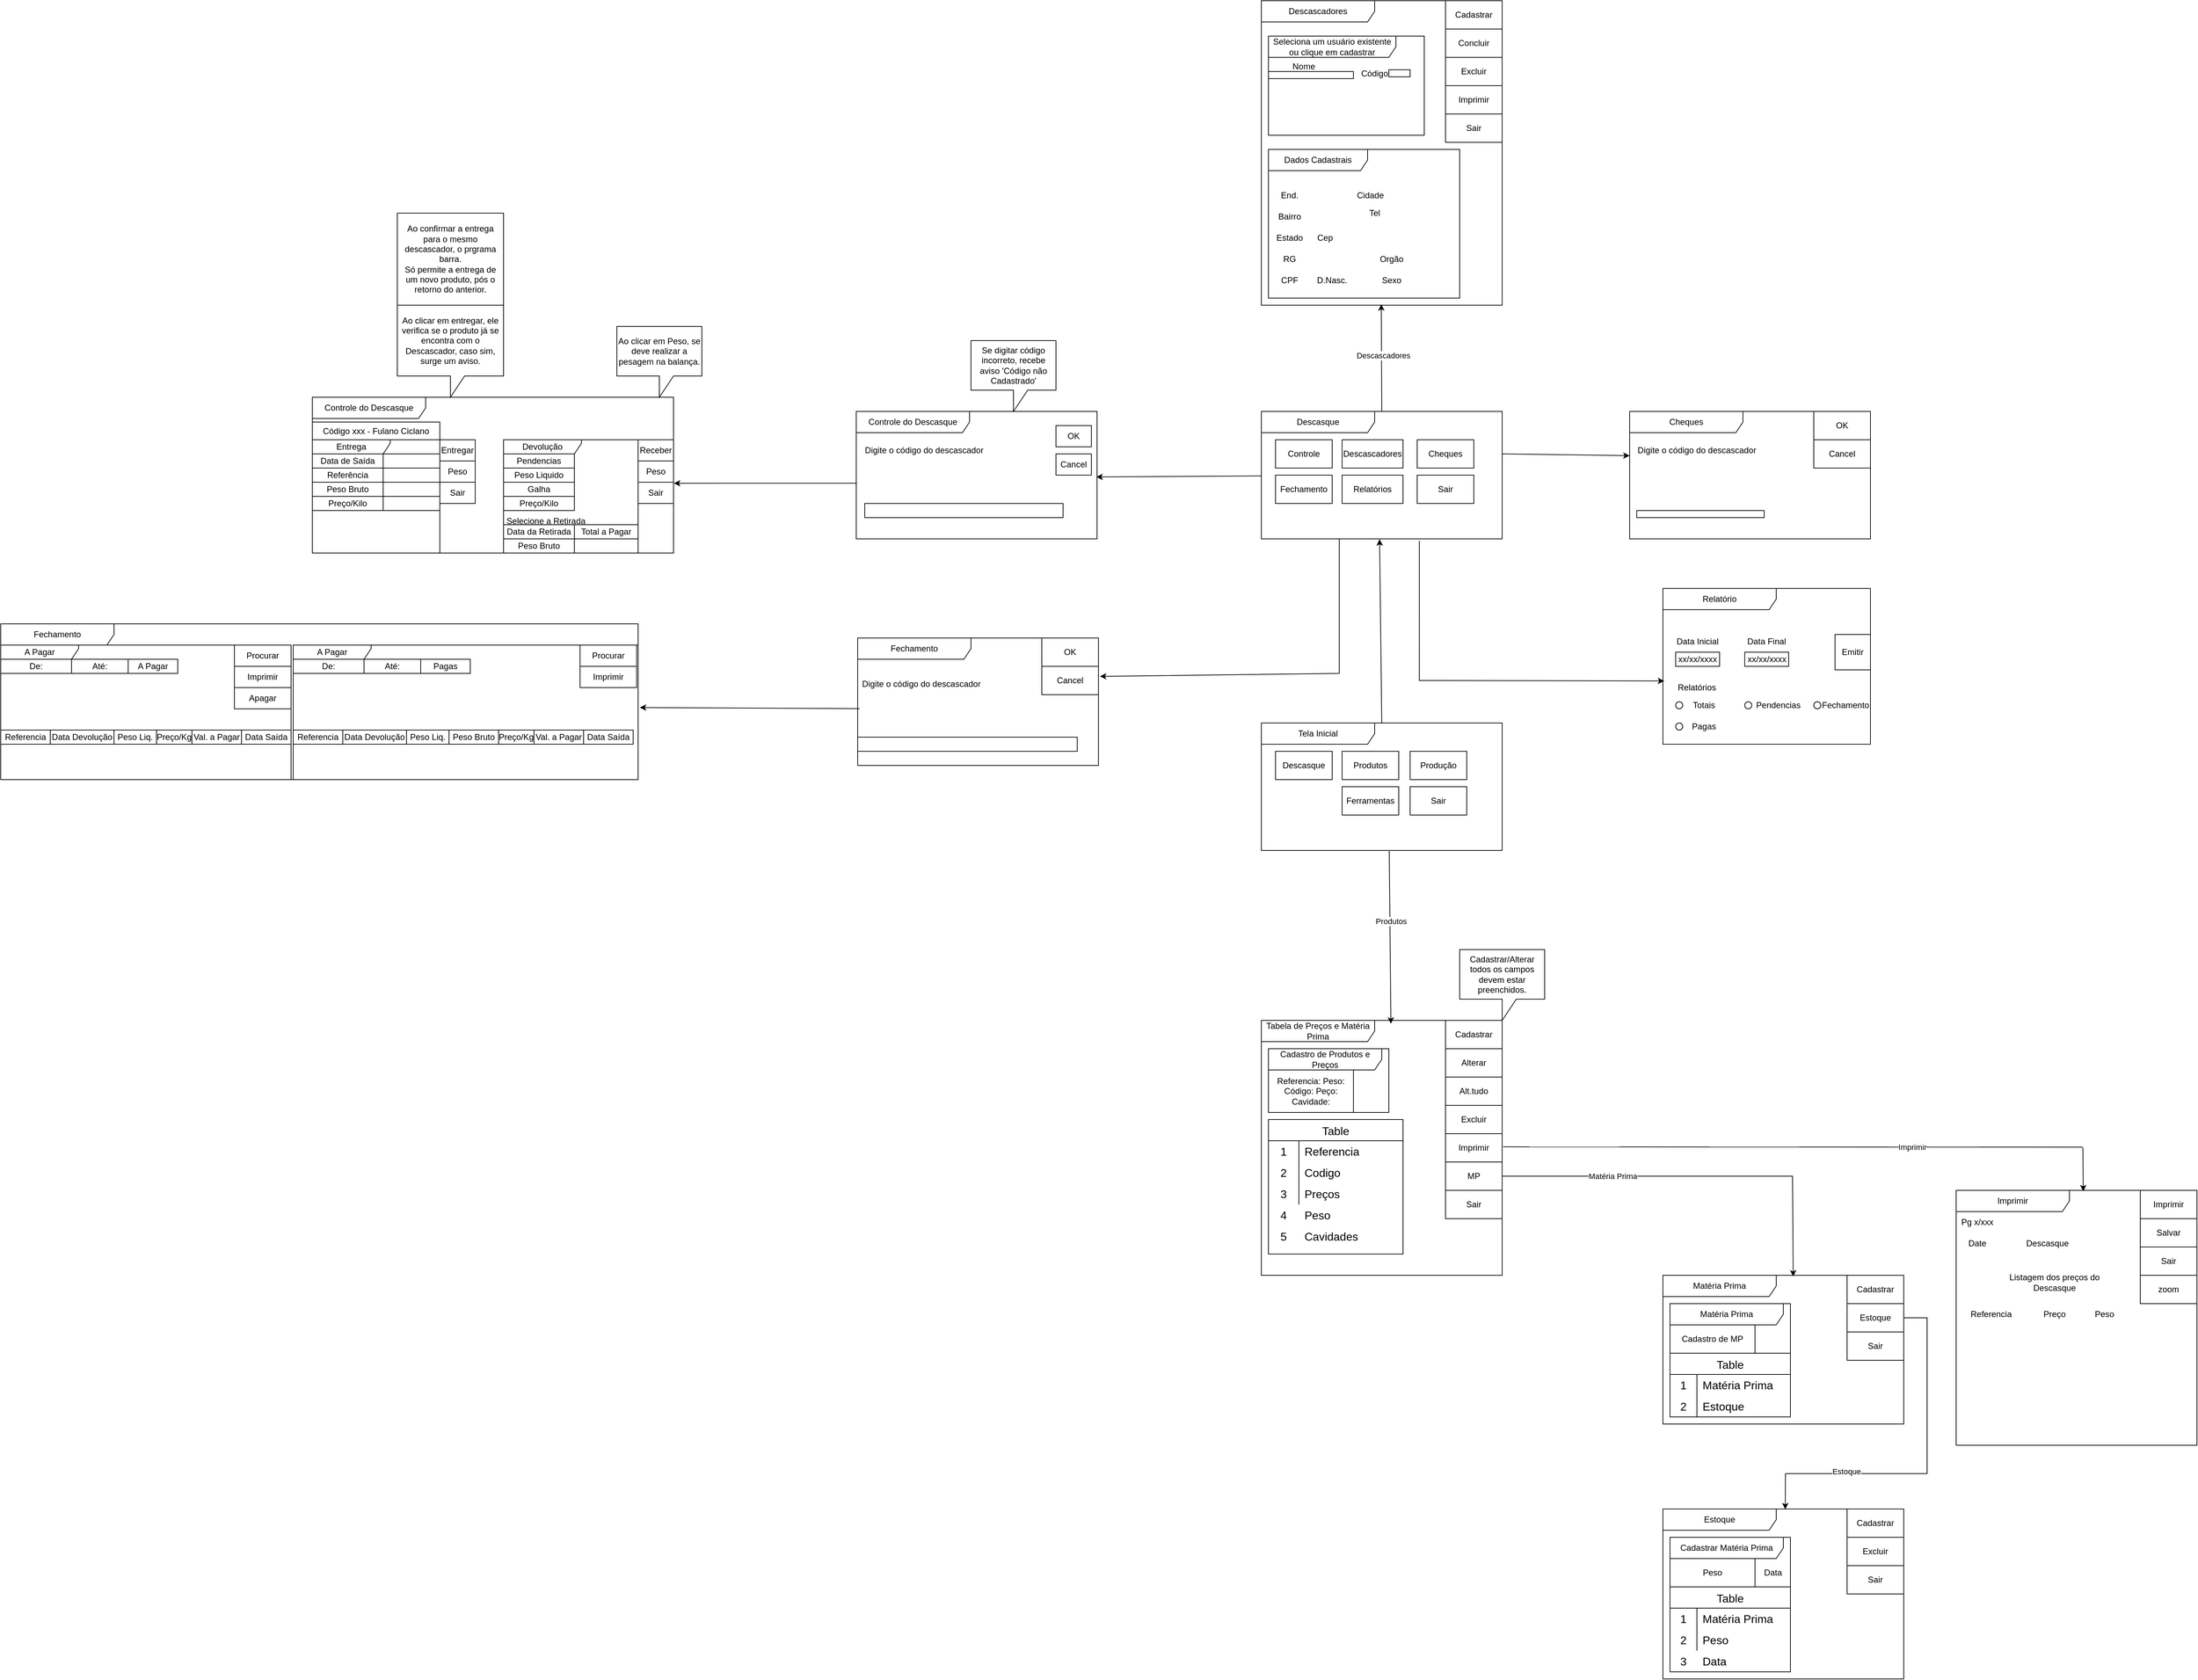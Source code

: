 <mxfile version="24.7.5">
  <diagram name="Página-1" id="h4dc_GqV_0M3ITqYoE4k">
    <mxGraphModel dx="2704" dy="1790" grid="1" gridSize="10" guides="1" tooltips="1" connect="1" arrows="1" fold="1" page="1" pageScale="1" pageWidth="827" pageHeight="1169" math="0" shadow="0">
      <root>
        <mxCell id="0" />
        <mxCell id="1" parent="0" />
        <mxCell id="XYqHhdp32dZnQipH8IX0-1" value="Tela Inicial" style="shape=umlFrame;whiteSpace=wrap;html=1;pointerEvents=0;recursiveResize=0;container=1;collapsible=0;width=160;" parent="1" vertex="1">
          <mxGeometry x="260" y="220" width="340" height="180" as="geometry" />
        </mxCell>
        <mxCell id="XYqHhdp32dZnQipH8IX0-2" value="Descasque" style="rounded=0;whiteSpace=wrap;html=1;" parent="XYqHhdp32dZnQipH8IX0-1" vertex="1">
          <mxGeometry x="20" y="40" width="80" height="40" as="geometry" />
        </mxCell>
        <mxCell id="XYqHhdp32dZnQipH8IX0-6" value="Ferramentas" style="rounded=0;whiteSpace=wrap;html=1;" parent="XYqHhdp32dZnQipH8IX0-1" vertex="1">
          <mxGeometry x="114" y="90" width="80" height="40" as="geometry" />
        </mxCell>
        <mxCell id="XYqHhdp32dZnQipH8IX0-5" value="Sair" style="rounded=0;whiteSpace=wrap;html=1;" parent="XYqHhdp32dZnQipH8IX0-1" vertex="1">
          <mxGeometry x="210" y="90" width="80" height="40" as="geometry" />
        </mxCell>
        <mxCell id="XYqHhdp32dZnQipH8IX0-3" value="Produtos" style="rounded=0;whiteSpace=wrap;html=1;" parent="XYqHhdp32dZnQipH8IX0-1" vertex="1">
          <mxGeometry x="114" y="40" width="80" height="40" as="geometry" />
        </mxCell>
        <mxCell id="XYqHhdp32dZnQipH8IX0-4" value="Produção" style="rounded=0;whiteSpace=wrap;html=1;" parent="XYqHhdp32dZnQipH8IX0-1" vertex="1">
          <mxGeometry x="210" y="40" width="80" height="40" as="geometry" />
        </mxCell>
        <mxCell id="XYqHhdp32dZnQipH8IX0-7" value="Tabela de Preços e Matéria Prima" style="shape=umlFrame;whiteSpace=wrap;html=1;pointerEvents=0;recursiveResize=0;container=1;collapsible=0;width=160;" parent="1" vertex="1">
          <mxGeometry x="260" y="640" width="340" height="360" as="geometry" />
        </mxCell>
        <mxCell id="XYqHhdp32dZnQipH8IX0-8" value="Cadastro de Produtos e Preços" style="shape=umlFrame;whiteSpace=wrap;html=1;pointerEvents=0;recursiveResize=0;container=1;collapsible=0;width=160;" parent="XYqHhdp32dZnQipH8IX0-7" vertex="1">
          <mxGeometry x="10" y="40" width="170" height="90" as="geometry" />
        </mxCell>
        <mxCell id="XYqHhdp32dZnQipH8IX0-9" value="Referencia: Peso:&lt;div&gt;Código: Peço: Cavidade:&lt;/div&gt;" style="rounded=0;whiteSpace=wrap;html=1;" parent="XYqHhdp32dZnQipH8IX0-8" vertex="1">
          <mxGeometry y="30" width="120" height="60" as="geometry" />
        </mxCell>
        <mxCell id="XYqHhdp32dZnQipH8IX0-15" value="Cadastrar" style="rounded=0;whiteSpace=wrap;html=1;" parent="XYqHhdp32dZnQipH8IX0-7" vertex="1">
          <mxGeometry x="260" width="80" height="40" as="geometry" />
        </mxCell>
        <mxCell id="XYqHhdp32dZnQipH8IX0-14" value="Alterar" style="rounded=0;whiteSpace=wrap;html=1;" parent="XYqHhdp32dZnQipH8IX0-7" vertex="1">
          <mxGeometry x="260" y="40" width="80" height="40" as="geometry" />
        </mxCell>
        <mxCell id="XYqHhdp32dZnQipH8IX0-13" value="Alt.tudo" style="rounded=0;whiteSpace=wrap;html=1;" parent="XYqHhdp32dZnQipH8IX0-7" vertex="1">
          <mxGeometry x="260" y="80" width="80" height="40" as="geometry" />
        </mxCell>
        <mxCell id="XYqHhdp32dZnQipH8IX0-12" value="Excluir" style="rounded=0;whiteSpace=wrap;html=1;" parent="XYqHhdp32dZnQipH8IX0-7" vertex="1">
          <mxGeometry x="260" y="120" width="80" height="40" as="geometry" />
        </mxCell>
        <mxCell id="XYqHhdp32dZnQipH8IX0-11" value="Imprimir" style="rounded=0;whiteSpace=wrap;html=1;" parent="XYqHhdp32dZnQipH8IX0-7" vertex="1">
          <mxGeometry x="260" y="160" width="80" height="40" as="geometry" />
        </mxCell>
        <mxCell id="XYqHhdp32dZnQipH8IX0-16" value="MP" style="rounded=0;whiteSpace=wrap;html=1;" parent="XYqHhdp32dZnQipH8IX0-7" vertex="1">
          <mxGeometry x="260" y="200" width="80" height="40" as="geometry" />
        </mxCell>
        <mxCell id="XYqHhdp32dZnQipH8IX0-10" value="Sair" style="rounded=0;whiteSpace=wrap;html=1;" parent="XYqHhdp32dZnQipH8IX0-7" vertex="1">
          <mxGeometry x="260" y="240" width="80" height="40" as="geometry" />
        </mxCell>
        <mxCell id="XYqHhdp32dZnQipH8IX0-20" value="Table" style="shape=table;startSize=30;container=1;collapsible=0;childLayout=tableLayout;fixedRows=1;rowLines=0;fontStyle=0;strokeColor=default;fontSize=16;" parent="XYqHhdp32dZnQipH8IX0-7" vertex="1">
          <mxGeometry x="10" y="140" width="190" height="190" as="geometry" />
        </mxCell>
        <mxCell id="XYqHhdp32dZnQipH8IX0-21" value="" style="shape=tableRow;horizontal=0;startSize=0;swimlaneHead=0;swimlaneBody=0;top=0;left=0;bottom=0;right=0;collapsible=0;dropTarget=0;fillColor=none;points=[[0,0.5],[1,0.5]];portConstraint=eastwest;strokeColor=inherit;fontSize=16;" parent="XYqHhdp32dZnQipH8IX0-20" vertex="1">
          <mxGeometry y="30" width="190" height="30" as="geometry" />
        </mxCell>
        <mxCell id="XYqHhdp32dZnQipH8IX0-22" value="1" style="shape=partialRectangle;html=1;whiteSpace=wrap;connectable=0;fillColor=none;top=0;left=0;bottom=0;right=0;overflow=hidden;pointerEvents=1;strokeColor=inherit;fontSize=16;" parent="XYqHhdp32dZnQipH8IX0-21" vertex="1">
          <mxGeometry width="43" height="30" as="geometry">
            <mxRectangle width="43" height="30" as="alternateBounds" />
          </mxGeometry>
        </mxCell>
        <mxCell id="XYqHhdp32dZnQipH8IX0-23" value="Referencia" style="shape=partialRectangle;html=1;whiteSpace=wrap;connectable=0;fillColor=none;top=0;left=0;bottom=0;right=0;align=left;spacingLeft=6;overflow=hidden;strokeColor=inherit;fontSize=16;" parent="XYqHhdp32dZnQipH8IX0-21" vertex="1">
          <mxGeometry x="43" width="147" height="30" as="geometry">
            <mxRectangle width="147" height="30" as="alternateBounds" />
          </mxGeometry>
        </mxCell>
        <mxCell id="XYqHhdp32dZnQipH8IX0-24" value="" style="shape=tableRow;horizontal=0;startSize=0;swimlaneHead=0;swimlaneBody=0;top=0;left=0;bottom=0;right=0;collapsible=0;dropTarget=0;fillColor=none;points=[[0,0.5],[1,0.5]];portConstraint=eastwest;strokeColor=inherit;fontSize=16;" parent="XYqHhdp32dZnQipH8IX0-20" vertex="1">
          <mxGeometry y="60" width="190" height="30" as="geometry" />
        </mxCell>
        <mxCell id="XYqHhdp32dZnQipH8IX0-25" value="2" style="shape=partialRectangle;html=1;whiteSpace=wrap;connectable=0;fillColor=none;top=0;left=0;bottom=0;right=0;overflow=hidden;strokeColor=inherit;fontSize=16;" parent="XYqHhdp32dZnQipH8IX0-24" vertex="1">
          <mxGeometry width="43" height="30" as="geometry">
            <mxRectangle width="43" height="30" as="alternateBounds" />
          </mxGeometry>
        </mxCell>
        <mxCell id="XYqHhdp32dZnQipH8IX0-26" value="Codigo" style="shape=partialRectangle;html=1;whiteSpace=wrap;connectable=0;fillColor=none;top=0;left=0;bottom=0;right=0;align=left;spacingLeft=6;overflow=hidden;strokeColor=inherit;fontSize=16;" parent="XYqHhdp32dZnQipH8IX0-24" vertex="1">
          <mxGeometry x="43" width="147" height="30" as="geometry">
            <mxRectangle width="147" height="30" as="alternateBounds" />
          </mxGeometry>
        </mxCell>
        <mxCell id="XYqHhdp32dZnQipH8IX0-27" value="" style="shape=tableRow;horizontal=0;startSize=0;swimlaneHead=0;swimlaneBody=0;top=0;left=0;bottom=0;right=0;collapsible=0;dropTarget=0;fillColor=none;points=[[0,0.5],[1,0.5]];portConstraint=eastwest;strokeColor=inherit;fontSize=16;" parent="XYqHhdp32dZnQipH8IX0-20" vertex="1">
          <mxGeometry y="90" width="190" height="30" as="geometry" />
        </mxCell>
        <mxCell id="XYqHhdp32dZnQipH8IX0-28" value="3" style="shape=partialRectangle;html=1;whiteSpace=wrap;connectable=0;fillColor=none;top=0;left=0;bottom=0;right=0;overflow=hidden;strokeColor=inherit;fontSize=16;" parent="XYqHhdp32dZnQipH8IX0-27" vertex="1">
          <mxGeometry width="43" height="30" as="geometry">
            <mxRectangle width="43" height="30" as="alternateBounds" />
          </mxGeometry>
        </mxCell>
        <mxCell id="XYqHhdp32dZnQipH8IX0-29" value="Preços" style="shape=partialRectangle;html=1;whiteSpace=wrap;connectable=0;fillColor=none;top=0;left=0;bottom=0;right=0;align=left;spacingLeft=6;overflow=hidden;strokeColor=inherit;fontSize=16;" parent="XYqHhdp32dZnQipH8IX0-27" vertex="1">
          <mxGeometry x="43" width="147" height="30" as="geometry">
            <mxRectangle width="147" height="30" as="alternateBounds" />
          </mxGeometry>
        </mxCell>
        <mxCell id="XYqHhdp32dZnQipH8IX0-30" value="4" style="shape=partialRectangle;html=1;whiteSpace=wrap;connectable=0;fillColor=none;top=0;left=0;bottom=0;right=0;overflow=hidden;strokeColor=inherit;fontSize=16;" parent="XYqHhdp32dZnQipH8IX0-7" vertex="1">
          <mxGeometry x="10" y="260" width="43" height="30" as="geometry">
            <mxRectangle width="43" height="30" as="alternateBounds" />
          </mxGeometry>
        </mxCell>
        <mxCell id="XYqHhdp32dZnQipH8IX0-31" value="Cavidades" style="shape=partialRectangle;html=1;whiteSpace=wrap;connectable=0;fillColor=none;top=0;left=0;bottom=0;right=0;align=left;spacingLeft=6;overflow=hidden;strokeColor=inherit;fontSize=16;" parent="XYqHhdp32dZnQipH8IX0-7" vertex="1">
          <mxGeometry x="53" y="290" width="147" height="30" as="geometry">
            <mxRectangle width="147" height="30" as="alternateBounds" />
          </mxGeometry>
        </mxCell>
        <mxCell id="XYqHhdp32dZnQipH8IX0-32" value="Peso" style="shape=partialRectangle;html=1;whiteSpace=wrap;connectable=0;fillColor=none;top=0;left=0;bottom=0;right=0;align=left;spacingLeft=6;overflow=hidden;strokeColor=inherit;fontSize=16;" parent="XYqHhdp32dZnQipH8IX0-7" vertex="1">
          <mxGeometry x="53" y="260" width="147" height="30" as="geometry">
            <mxRectangle width="147" height="30" as="alternateBounds" />
          </mxGeometry>
        </mxCell>
        <mxCell id="XYqHhdp32dZnQipH8IX0-33" value="5" style="shape=partialRectangle;html=1;whiteSpace=wrap;connectable=0;fillColor=none;top=0;left=0;bottom=0;right=0;overflow=hidden;strokeColor=inherit;fontSize=16;" parent="XYqHhdp32dZnQipH8IX0-7" vertex="1">
          <mxGeometry x="10" y="290" width="43" height="30" as="geometry">
            <mxRectangle width="43" height="30" as="alternateBounds" />
          </mxGeometry>
        </mxCell>
        <mxCell id="XYqHhdp32dZnQipH8IX0-34" value="" style="endArrow=classic;html=1;rounded=0;exitX=0.531;exitY=1.004;exitDx=0;exitDy=0;exitPerimeter=0;entryX=0.538;entryY=0.013;entryDx=0;entryDy=0;entryPerimeter=0;" parent="1" source="XYqHhdp32dZnQipH8IX0-1" target="XYqHhdp32dZnQipH8IX0-7" edge="1">
          <mxGeometry width="50" height="50" relative="1" as="geometry">
            <mxPoint x="390" y="570" as="sourcePoint" />
            <mxPoint x="440" y="520" as="targetPoint" />
          </mxGeometry>
        </mxCell>
        <mxCell id="XYqHhdp32dZnQipH8IX0-35" value="Produtos" style="edgeLabel;html=1;align=center;verticalAlign=middle;resizable=0;points=[];" parent="XYqHhdp32dZnQipH8IX0-34" vertex="1" connectable="0">
          <mxGeometry x="-0.186" y="1" relative="1" as="geometry">
            <mxPoint as="offset" />
          </mxGeometry>
        </mxCell>
        <mxCell id="XYqHhdp32dZnQipH8IX0-42" value="Matéria Prima" style="shape=umlFrame;whiteSpace=wrap;html=1;pointerEvents=0;recursiveResize=0;container=1;collapsible=0;width=160;" parent="1" vertex="1">
          <mxGeometry x="827" y="1000" width="340" height="210" as="geometry" />
        </mxCell>
        <mxCell id="XYqHhdp32dZnQipH8IX0-43" value="Matéria Prima" style="shape=umlFrame;whiteSpace=wrap;html=1;pointerEvents=0;recursiveResize=0;container=1;collapsible=0;width=160;" parent="XYqHhdp32dZnQipH8IX0-42" vertex="1">
          <mxGeometry x="10" y="40" width="170" height="70" as="geometry" />
        </mxCell>
        <mxCell id="XYqHhdp32dZnQipH8IX0-44" value="Cadastro de MP" style="rounded=0;whiteSpace=wrap;html=1;" parent="XYqHhdp32dZnQipH8IX0-43" vertex="1">
          <mxGeometry y="30" width="120" height="40" as="geometry" />
        </mxCell>
        <mxCell id="XYqHhdp32dZnQipH8IX0-45" value="Cadastrar" style="rounded=0;whiteSpace=wrap;html=1;" parent="XYqHhdp32dZnQipH8IX0-42" vertex="1">
          <mxGeometry x="260" width="80" height="40" as="geometry" />
        </mxCell>
        <mxCell id="XYqHhdp32dZnQipH8IX0-46" value="Estoque" style="rounded=0;whiteSpace=wrap;html=1;" parent="XYqHhdp32dZnQipH8IX0-42" vertex="1">
          <mxGeometry x="260" y="40" width="80" height="40" as="geometry" />
        </mxCell>
        <mxCell id="XYqHhdp32dZnQipH8IX0-51" value="Sair" style="rounded=0;whiteSpace=wrap;html=1;" parent="XYqHhdp32dZnQipH8IX0-42" vertex="1">
          <mxGeometry x="260" y="80" width="80" height="40" as="geometry" />
        </mxCell>
        <mxCell id="XYqHhdp32dZnQipH8IX0-52" value="Table" style="shape=table;startSize=30;container=1;collapsible=0;childLayout=tableLayout;fixedRows=1;rowLines=0;fontStyle=0;strokeColor=default;fontSize=16;" parent="XYqHhdp32dZnQipH8IX0-42" vertex="1">
          <mxGeometry x="10" y="110" width="170" height="90" as="geometry" />
        </mxCell>
        <mxCell id="XYqHhdp32dZnQipH8IX0-53" value="" style="shape=tableRow;horizontal=0;startSize=0;swimlaneHead=0;swimlaneBody=0;top=0;left=0;bottom=0;right=0;collapsible=0;dropTarget=0;fillColor=none;points=[[0,0.5],[1,0.5]];portConstraint=eastwest;strokeColor=inherit;fontSize=16;" parent="XYqHhdp32dZnQipH8IX0-52" vertex="1">
          <mxGeometry y="30" width="170" height="30" as="geometry" />
        </mxCell>
        <mxCell id="XYqHhdp32dZnQipH8IX0-54" value="1" style="shape=partialRectangle;html=1;whiteSpace=wrap;connectable=0;fillColor=none;top=0;left=0;bottom=0;right=0;overflow=hidden;pointerEvents=1;strokeColor=inherit;fontSize=16;" parent="XYqHhdp32dZnQipH8IX0-53" vertex="1">
          <mxGeometry width="38" height="30" as="geometry">
            <mxRectangle width="38" height="30" as="alternateBounds" />
          </mxGeometry>
        </mxCell>
        <mxCell id="XYqHhdp32dZnQipH8IX0-55" value="Matéria Prima" style="shape=partialRectangle;html=1;whiteSpace=wrap;connectable=0;fillColor=none;top=0;left=0;bottom=0;right=0;align=left;spacingLeft=6;overflow=hidden;strokeColor=inherit;fontSize=16;" parent="XYqHhdp32dZnQipH8IX0-53" vertex="1">
          <mxGeometry x="38" width="132" height="30" as="geometry">
            <mxRectangle width="132" height="30" as="alternateBounds" />
          </mxGeometry>
        </mxCell>
        <mxCell id="XYqHhdp32dZnQipH8IX0-56" value="" style="shape=tableRow;horizontal=0;startSize=0;swimlaneHead=0;swimlaneBody=0;top=0;left=0;bottom=0;right=0;collapsible=0;dropTarget=0;fillColor=none;points=[[0,0.5],[1,0.5]];portConstraint=eastwest;strokeColor=inherit;fontSize=16;" parent="XYqHhdp32dZnQipH8IX0-52" vertex="1">
          <mxGeometry y="60" width="170" height="30" as="geometry" />
        </mxCell>
        <mxCell id="XYqHhdp32dZnQipH8IX0-57" value="2" style="shape=partialRectangle;html=1;whiteSpace=wrap;connectable=0;fillColor=none;top=0;left=0;bottom=0;right=0;overflow=hidden;strokeColor=inherit;fontSize=16;" parent="XYqHhdp32dZnQipH8IX0-56" vertex="1">
          <mxGeometry width="38" height="30" as="geometry">
            <mxRectangle width="38" height="30" as="alternateBounds" />
          </mxGeometry>
        </mxCell>
        <mxCell id="XYqHhdp32dZnQipH8IX0-58" value="Estoque" style="shape=partialRectangle;html=1;whiteSpace=wrap;connectable=0;fillColor=none;top=0;left=0;bottom=0;right=0;align=left;spacingLeft=6;overflow=hidden;strokeColor=inherit;fontSize=16;" parent="XYqHhdp32dZnQipH8IX0-56" vertex="1">
          <mxGeometry x="38" width="132" height="30" as="geometry">
            <mxRectangle width="132" height="30" as="alternateBounds" />
          </mxGeometry>
        </mxCell>
        <mxCell id="XYqHhdp32dZnQipH8IX0-66" value="" style="endArrow=classic;html=1;rounded=0;exitX=1;exitY=0.5;exitDx=0;exitDy=0;entryX=0.541;entryY=0.008;entryDx=0;entryDy=0;entryPerimeter=0;" parent="1" source="XYqHhdp32dZnQipH8IX0-16" target="XYqHhdp32dZnQipH8IX0-42" edge="1">
          <mxGeometry width="50" height="50" relative="1" as="geometry">
            <mxPoint x="610" y="870" as="sourcePoint" />
            <mxPoint x="980" y="860" as="targetPoint" />
            <Array as="points">
              <mxPoint x="1010" y="860" />
            </Array>
          </mxGeometry>
        </mxCell>
        <mxCell id="XYqHhdp32dZnQipH8IX0-68" value="Matéria Prima" style="edgeLabel;html=1;align=center;verticalAlign=middle;resizable=0;points=[];" parent="XYqHhdp32dZnQipH8IX0-66" vertex="1" connectable="0">
          <mxGeometry x="-0.436" relative="1" as="geometry">
            <mxPoint as="offset" />
          </mxGeometry>
        </mxCell>
        <mxCell id="XYqHhdp32dZnQipH8IX0-67" value="Cadastrar/Alterar todos os campos devem estar preenchidos." style="shape=callout;whiteSpace=wrap;html=1;perimeter=calloutPerimeter;" parent="1" vertex="1">
          <mxGeometry x="540" y="540" width="120" height="100" as="geometry" />
        </mxCell>
        <mxCell id="XYqHhdp32dZnQipH8IX0-69" value="Imprimir" style="shape=umlFrame;whiteSpace=wrap;html=1;pointerEvents=0;recursiveResize=0;container=1;collapsible=0;width=160;" parent="1" vertex="1">
          <mxGeometry x="1241" y="880" width="340" height="360" as="geometry" />
        </mxCell>
        <mxCell id="XYqHhdp32dZnQipH8IX0-72" value="Imprimir" style="rounded=0;whiteSpace=wrap;html=1;" parent="XYqHhdp32dZnQipH8IX0-69" vertex="1">
          <mxGeometry x="260" width="80" height="40" as="geometry" />
        </mxCell>
        <mxCell id="XYqHhdp32dZnQipH8IX0-73" value="Salvar" style="rounded=0;whiteSpace=wrap;html=1;" parent="XYqHhdp32dZnQipH8IX0-69" vertex="1">
          <mxGeometry x="260" y="40" width="80" height="40" as="geometry" />
        </mxCell>
        <mxCell id="XYqHhdp32dZnQipH8IX0-78" value="Sair" style="rounded=0;whiteSpace=wrap;html=1;" parent="XYqHhdp32dZnQipH8IX0-69" vertex="1">
          <mxGeometry x="260" y="80" width="80" height="40" as="geometry" />
        </mxCell>
        <mxCell id="XYqHhdp32dZnQipH8IX0-93" value="Pg x/xxx" style="text;html=1;align=center;verticalAlign=middle;whiteSpace=wrap;rounded=0;" parent="XYqHhdp32dZnQipH8IX0-69" vertex="1">
          <mxGeometry y="30" width="60" height="30" as="geometry" />
        </mxCell>
        <mxCell id="XYqHhdp32dZnQipH8IX0-94" value="Descasque&lt;span style=&quot;color: rgba(0, 0, 0, 0); font-family: monospace; font-size: 0px; text-align: start; text-wrap: nowrap;&quot;&gt;%3CmxGraphModel%3E%3Croot%3E%3CmxCell%20id%3D%220%22%2F%3E%3CmxCell%20id%3D%221%22%20parent%3D%220%22%2F%3E%3CmxCell%20id%3D%222%22%20value%3D%22Tabela%20de%20Pre%C3%A7os%20e%20Mat%C3%A9ria%20Prima%22%20style%3D%22shape%3DumlFrame%3BwhiteSpace%3Dwrap%3Bhtml%3D1%3BpointerEvents%3D0%3BrecursiveResize%3D0%3Bcontainer%3D1%3Bcollapsible%3D0%3Bwidth%3D160%3B%22%20vertex%3D%221%22%20parent%3D%221%22%3E%3CmxGeometry%20x%3D%22260%22%20y%3D%22640%22%20width%3D%22340%22%20height%3D%22360%22%20as%3D%22geometry%22%2F%3E%3C%2FmxCell%3E%3CmxCell%20id%3D%223%22%20value%3D%22Cadastro%20de%20Produtos%20e%20Pre%C3%A7os%22%20style%3D%22shape%3DumlFrame%3BwhiteSpace%3Dwrap%3Bhtml%3D1%3BpointerEvents%3D0%3BrecursiveResize%3D0%3Bcontainer%3D1%3Bcollapsible%3D0%3Bwidth%3D160%3B%22%20vertex%3D%221%22%20parent%3D%222%22%3E%3CmxGeometry%20x%3D%2210%22%20y%3D%2240%22%20width%3D%22170%22%20height%3D%2290%22%20as%3D%22geometry%22%2F%3E%3C%2FmxCell%3E%3CmxCell%20id%3D%224%22%20value%3D%22Referencia%3A%20Peso%3A%26lt%3Bdiv%26gt%3BC%C3%B3digo%3A%20Pe%C3%A7o%3A%20Cavidade%3A%26lt%3B%2Fdiv%26gt%3B%22%20style%3D%22rounded%3D0%3BwhiteSpace%3Dwrap%3Bhtml%3D1%3B%22%20vertex%3D%221%22%20parent%3D%223%22%3E%3CmxGeometry%20y%3D%2230%22%20width%3D%22120%22%20height%3D%2260%22%20as%3D%22geometry%22%2F%3E%3C%2FmxCell%3E%3CmxCell%20id%3D%225%22%20value%3D%22Cadastrar%22%20style%3D%22rounded%3D0%3BwhiteSpace%3Dwrap%3Bhtml%3D1%3B%22%20vertex%3D%221%22%20parent%3D%222%22%3E%3CmxGeometry%20x%3D%22260%22%20width%3D%2280%22%20height%3D%2240%22%20as%3D%22geometry%22%2F%3E%3C%2FmxCell%3E%3CmxCell%20id%3D%226%22%20value%3D%22Alterar%22%20style%3D%22rounded%3D0%3BwhiteSpace%3Dwrap%3Bhtml%3D1%3B%22%20vertex%3D%221%22%20parent%3D%222%22%3E%3CmxGeometry%20x%3D%22260%22%20y%3D%2240%22%20width%3D%2280%22%20height%3D%2240%22%20as%3D%22geometry%22%2F%3E%3C%2FmxCell%3E%3CmxCell%20id%3D%227%22%20value%3D%22Alt.tudo%22%20style%3D%22rounded%3D0%3BwhiteSpace%3Dwrap%3Bhtml%3D1%3B%22%20vertex%3D%221%22%20parent%3D%222%22%3E%3CmxGeometry%20x%3D%22260%22%20y%3D%2280%22%20width%3D%2280%22%20height%3D%2240%22%20as%3D%22geometry%22%2F%3E%3C%2FmxCell%3E%3CmxCell%20id%3D%228%22%20value%3D%22Excluir%22%20style%3D%22rounded%3D0%3BwhiteSpace%3Dwrap%3Bhtml%3D1%3B%22%20vertex%3D%221%22%20parent%3D%222%22%3E%3CmxGeometry%20x%3D%22260%22%20y%3D%22120%22%20width%3D%2280%22%20height%3D%2240%22%20as%3D%22geometry%22%2F%3E%3C%2FmxCell%3E%3CmxCell%20id%3D%229%22%20value%3D%22Imprimir%22%20style%3D%22rounded%3D0%3BwhiteSpace%3Dwrap%3Bhtml%3D1%3B%22%20vertex%3D%221%22%20parent%3D%222%22%3E%3CmxGeometry%20x%3D%22260%22%20y%3D%22160%22%20width%3D%2280%22%20height%3D%2240%22%20as%3D%22geometry%22%2F%3E%3C%2FmxCell%3E%3CmxCell%20id%3D%2210%22%20value%3D%22MP%22%20style%3D%22rounded%3D0%3BwhiteSpace%3Dwrap%3Bhtml%3D1%3B%22%20vertex%3D%221%22%20parent%3D%222%22%3E%3CmxGeometry%20x%3D%22260%22%20y%3D%22200%22%20width%3D%2280%22%20height%3D%2240%22%20as%3D%22geometry%22%2F%3E%3C%2FmxCell%3E%3CmxCell%20id%3D%2211%22%20value%3D%22Sair%22%20style%3D%22rounded%3D0%3BwhiteSpace%3Dwrap%3Bhtml%3D1%3B%22%20vertex%3D%221%22%20parent%3D%222%22%3E%3CmxGeometry%20x%3D%22260%22%20y%3D%22240%22%20width%3D%2280%22%20height%3D%2240%22%20as%3D%22geometry%22%2F%3E%3C%2FmxCell%3E%3CmxCell%20id%3D%2212%22%20value%3D%22Table%22%20style%3D%22shape%3Dtable%3BstartSize%3D30%3Bcontainer%3D1%3Bcollapsible%3D0%3BchildLayout%3DtableLayout%3BfixedRows%3D1%3BrowLines%3D0%3BfontStyle%3D0%3BstrokeColor%3Ddefault%3BfontSize%3D16%3B%22%20vertex%3D%221%22%20parent%3D%222%22%3E%3CmxGeometry%20x%3D%2210%22%20y%3D%22140%22%20width%3D%22190%22%20height%3D%22190%22%20as%3D%22geometry%22%2F%3E%3C%2FmxCell%3E%3CmxCell%20id%3D%2213%22%20value%3D%22%22%20style%3D%22shape%3DtableRow%3Bhorizontal%3D0%3BstartSize%3D0%3BswimlaneHead%3D0%3BswimlaneBody%3D0%3Btop%3D0%3Bleft%3D0%3Bbottom%3D0%3Bright%3D0%3Bcollapsible%3D0%3BdropTarget%3D0%3BfillColor%3Dnone%3Bpoints%3D%5B%5B0%2C0.5%5D%2C%5B1%2C0.5%5D%5D%3BportConstraint%3Deastwest%3BstrokeColor%3Dinherit%3BfontSize%3D16%3B%22%20vertex%3D%221%22%20parent%3D%2212%22%3E%3CmxGeometry%20y%3D%2230%22%20width%3D%22190%22%20height%3D%2230%22%20as%3D%22geometry%22%2F%3E%3C%2FmxCell%3E%3CmxCell%20id%3D%2214%22%20value%3D%221%22%20style%3D%22shape%3DpartialRectangle%3Bhtml%3D1%3BwhiteSpace%3Dwrap%3Bconnectable%3D0%3BfillColor%3Dnone%3Btop%3D0%3Bleft%3D0%3Bbottom%3D0%3Bright%3D0%3Boverflow%3Dhidden%3BpointerEvents%3D1%3BstrokeColor%3Dinherit%3BfontSize%3D16%3B%22%20vertex%3D%221%22%20parent%3D%2213%22%3E%3CmxGeometry%20width%3D%2243%22%20height%3D%2230%22%20as%3D%22geometry%22%3E%3CmxRectangle%20width%3D%2243%22%20height%3D%2230%22%20as%3D%22alternateBounds%22%2F%3E%3C%2FmxGeometry%3E%3C%2FmxCell%3E%3CmxCell%20id%3D%2215%22%20value%3D%22Referencia%22%20style%3D%22shape%3DpartialRectangle%3Bhtml%3D1%3BwhiteSpace%3Dwrap%3Bconnectable%3D0%3BfillColor%3Dnone%3Btop%3D0%3Bleft%3D0%3Bbottom%3D0%3Bright%3D0%3Balign%3Dleft%3BspacingLeft%3D6%3Boverflow%3Dhidden%3BstrokeColor%3Dinherit%3BfontSize%3D16%3B%22%20vertex%3D%221%22%20parent%3D%2213%22%3E%3CmxGeometry%20x%3D%2243%22%20width%3D%22147%22%20height%3D%2230%22%20as%3D%22geometry%22%3E%3CmxRectangle%20width%3D%22147%22%20height%3D%2230%22%20as%3D%22alternateBounds%22%2F%3E%3C%2FmxGeometry%3E%3C%2FmxCell%3E%3CmxCell%20id%3D%2216%22%20value%3D%22%22%20style%3D%22shape%3DtableRow%3Bhorizontal%3D0%3BstartSize%3D0%3BswimlaneHead%3D0%3BswimlaneBody%3D0%3Btop%3D0%3Bleft%3D0%3Bbottom%3D0%3Bright%3D0%3Bcollapsible%3D0%3BdropTarget%3D0%3BfillColor%3Dnone%3Bpoints%3D%5B%5B0%2C0.5%5D%2C%5B1%2C0.5%5D%5D%3BportConstraint%3Deastwest%3BstrokeColor%3Dinherit%3BfontSize%3D16%3B%22%20vertex%3D%221%22%20parent%3D%2212%22%3E%3CmxGeometry%20y%3D%2260%22%20width%3D%22190%22%20height%3D%2230%22%20as%3D%22geometry%22%2F%3E%3C%2FmxCell%3E%3CmxCell%20id%3D%2217%22%20value%3D%222%22%20style%3D%22shape%3DpartialRectangle%3Bhtml%3D1%3BwhiteSpace%3Dwrap%3Bconnectable%3D0%3BfillColor%3Dnone%3Btop%3D0%3Bleft%3D0%3Bbottom%3D0%3Bright%3D0%3Boverflow%3Dhidden%3BstrokeColor%3Dinherit%3BfontSize%3D16%3B%22%20vertex%3D%221%22%20parent%3D%2216%22%3E%3CmxGeometry%20width%3D%2243%22%20height%3D%2230%22%20as%3D%22geometry%22%3E%3CmxRectangle%20width%3D%2243%22%20height%3D%2230%22%20as%3D%22alternateBounds%22%2F%3E%3C%2FmxGeometry%3E%3C%2FmxCell%3E%3CmxCell%20id%3D%2218%22%20value%3D%22Codigo%22%20style%3D%22shape%3DpartialRectangle%3Bhtml%3D1%3BwhiteSpace%3Dwrap%3Bconnectable%3D0%3BfillColor%3Dnone%3Btop%3D0%3Bleft%3D0%3Bbottom%3D0%3Bright%3D0%3Balign%3Dleft%3BspacingLeft%3D6%3Boverflow%3Dhidden%3BstrokeColor%3Dinherit%3BfontSize%3D16%3B%22%20vertex%3D%221%22%20parent%3D%2216%22%3E%3CmxGeometry%20x%3D%2243%22%20width%3D%22147%22%20height%3D%2230%22%20as%3D%22geometry%22%3E%3CmxRectangle%20width%3D%22147%22%20height%3D%2230%22%20as%3D%22alternateBounds%22%2F%3E%3C%2FmxGeometry%3E%3C%2FmxCell%3E%3CmxCell%20id%3D%2219%22%20value%3D%22%22%20style%3D%22shape%3DtableRow%3Bhorizontal%3D0%3BstartSize%3D0%3BswimlaneHead%3D0%3BswimlaneBody%3D0%3Btop%3D0%3Bleft%3D0%3Bbottom%3D0%3Bright%3D0%3Bcollapsible%3D0%3BdropTarget%3D0%3BfillColor%3Dnone%3Bpoints%3D%5B%5B0%2C0.5%5D%2C%5B1%2C0.5%5D%5D%3BportConstraint%3Deastwest%3BstrokeColor%3Dinherit%3BfontSize%3D16%3B%22%20vertex%3D%221%22%20parent%3D%2212%22%3E%3CmxGeometry%20y%3D%2290%22%20width%3D%22190%22%20height%3D%2230%22%20as%3D%22geometry%22%2F%3E%3C%2FmxCell%3E%3CmxCell%20id%3D%2220%22%20value%3D%223%22%20style%3D%22shape%3DpartialRectangle%3Bhtml%3D1%3BwhiteSpace%3Dwrap%3Bconnectable%3D0%3BfillColor%3Dnone%3Btop%3D0%3Bleft%3D0%3Bbottom%3D0%3Bright%3D0%3Boverflow%3Dhidden%3BstrokeColor%3Dinherit%3BfontSize%3D16%3B%22%20vertex%3D%221%22%20parent%3D%2219%22%3E%3CmxGeometry%20width%3D%2243%22%20height%3D%2230%22%20as%3D%22geometry%22%3E%3CmxRectangle%20width%3D%2243%22%20height%3D%2230%22%20as%3D%22alternateBounds%22%2F%3E%3C%2FmxGeometry%3E%3C%2FmxCell%3E%3CmxCell%20id%3D%2221%22%20value%3D%22Pre%C3%A7os%22%20style%3D%22shape%3DpartialRectangle%3Bhtml%3D1%3BwhiteSpace%3Dwrap%3Bconnectable%3D0%3BfillColor%3Dnone%3Btop%3D0%3Bleft%3D0%3Bbottom%3D0%3Bright%3D0%3Balign%3Dleft%3BspacingLeft%3D6%3Boverflow%3Dhidden%3BstrokeColor%3Dinherit%3BfontSize%3D16%3B%22%20vertex%3D%221%22%20parent%3D%2219%22%3E%3CmxGeometry%20x%3D%2243%22%20width%3D%22147%22%20height%3D%2230%22%20as%3D%22geometry%22%3E%3CmxRectangle%20width%3D%22147%22%20height%3D%2230%22%20as%3D%22alternateBounds%22%2F%3E%3C%2FmxGeometry%3E%3C%2FmxCell%3E%3CmxCell%20id%3D%2222%22%20value%3D%224%22%20style%3D%22shape%3DpartialRectangle%3Bhtml%3D1%3BwhiteSpace%3Dwrap%3Bconnectable%3D0%3BfillColor%3Dnone%3Btop%3D0%3Bleft%3D0%3Bbottom%3D0%3Bright%3D0%3Boverflow%3Dhidden%3BstrokeColor%3Dinherit%3BfontSize%3D16%3B%22%20vertex%3D%221%22%20parent%3D%222%22%3E%3CmxGeometry%20x%3D%2210%22%20y%3D%22260%22%20width%3D%2243%22%20height%3D%2230%22%20as%3D%22geometry%22%3E%3CmxRectangle%20width%3D%2243%22%20height%3D%2230%22%20as%3D%22alternateBounds%22%2F%3E%3C%2FmxGeometry%3E%3C%2FmxCell%3E%3CmxCell%20id%3D%2223%22%20value%3D%22Cavidades%22%20style%3D%22shape%3DpartialRectangle%3Bhtml%3D1%3BwhiteSpace%3Dwrap%3Bconnectable%3D0%3BfillColor%3Dnone%3Btop%3D0%3Bleft%3D0%3Bbottom%3D0%3Bright%3D0%3Balign%3Dleft%3BspacingLeft%3D6%3Boverflow%3Dhidden%3BstrokeColor%3Dinherit%3BfontSize%3D16%3B%22%20vertex%3D%221%22%20parent%3D%222%22%3E%3CmxGeometry%20x%3D%2253%22%20y%3D%22290%22%20width%3D%22147%22%20height%3D%2230%22%20as%3D%22geometry%22%3E%3CmxRectangle%20width%3D%22147%22%20height%3D%2230%22%20as%3D%22alternateBounds%22%2F%3E%3C%2FmxGeometry%3E%3C%2FmxCell%3E%3CmxCell%20id%3D%2224%22%20value%3D%22Peso%22%20style%3D%22shape%3DpartialRectangle%3Bhtml%3D1%3BwhiteSpace%3Dwrap%3Bconnectable%3D0%3BfillColor%3Dnone%3Btop%3D0%3Bleft%3D0%3Bbottom%3D0%3Bright%3D0%3Balign%3Dleft%3BspacingLeft%3D6%3Boverflow%3Dhidden%3BstrokeColor%3Dinherit%3BfontSize%3D16%3B%22%20vertex%3D%221%22%20parent%3D%222%22%3E%3CmxGeometry%20x%3D%2253%22%20y%3D%22260%22%20width%3D%22147%22%20height%3D%2230%22%20as%3D%22geometry%22%3E%3CmxRectangle%20width%3D%22147%22%20height%3D%2230%22%20as%3D%22alternateBounds%22%2F%3E%3C%2FmxGeometry%3E%3C%2FmxCell%3E%3CmxCell%20id%3D%2225%22%20value%3D%225%22%20style%3D%22shape%3DpartialRectangle%3Bhtml%3D1%3BwhiteSpace%3Dwrap%3Bconnectable%3D0%3BfillColor%3Dnone%3Btop%3D0%3Bleft%3D0%3Bbottom%3D0%3Bright%3D0%3Boverflow%3Dhidden%3BstrokeColor%3Dinherit%3BfontSize%3D16%3B%22%20vertex%3D%221%22%20parent%3D%222%22%3E%3CmxGeometry%20x%3D%2210%22%20y%3D%22290%22%20width%3D%2243%22%20height%3D%2230%22%20as%3D%22geometry%22%3E%3CmxRectangle%20width%3D%2243%22%20height%3D%2230%22%20as%3D%22alternateBounds%22%2F%3E%3C%2FmxGeometry%3E%3C%2FmxCell%3E%3C%2Froot%3E%3C%2FmxGraphModel%3E&lt;/span&gt;" style="text;html=1;align=center;verticalAlign=middle;whiteSpace=wrap;rounded=0;" parent="XYqHhdp32dZnQipH8IX0-69" vertex="1">
          <mxGeometry x="99" y="60" width="60" height="30" as="geometry" />
        </mxCell>
        <mxCell id="XYqHhdp32dZnQipH8IX0-95" value="Listagem dos preços do Descasque" style="text;html=1;align=center;verticalAlign=middle;whiteSpace=wrap;rounded=0;" parent="XYqHhdp32dZnQipH8IX0-69" vertex="1">
          <mxGeometry x="69" y="90" width="140" height="80" as="geometry" />
        </mxCell>
        <mxCell id="XYqHhdp32dZnQipH8IX0-96" value="Date" style="text;html=1;align=center;verticalAlign=middle;whiteSpace=wrap;rounded=0;" parent="XYqHhdp32dZnQipH8IX0-69" vertex="1">
          <mxGeometry y="60" width="60" height="30" as="geometry" />
        </mxCell>
        <mxCell id="XYqHhdp32dZnQipH8IX0-97" value="Referencia" style="text;html=1;align=center;verticalAlign=middle;whiteSpace=wrap;rounded=0;" parent="XYqHhdp32dZnQipH8IX0-69" vertex="1">
          <mxGeometry x="9" y="160" width="81" height="30" as="geometry" />
        </mxCell>
        <mxCell id="XYqHhdp32dZnQipH8IX0-112" value="Peso" style="text;html=1;align=center;verticalAlign=middle;whiteSpace=wrap;rounded=0;" parent="XYqHhdp32dZnQipH8IX0-69" vertex="1">
          <mxGeometry x="169" y="160" width="81" height="30" as="geometry" />
        </mxCell>
        <mxCell id="XYqHhdp32dZnQipH8IX0-111" value="Preço" style="text;html=1;align=center;verticalAlign=middle;whiteSpace=wrap;rounded=0;" parent="XYqHhdp32dZnQipH8IX0-69" vertex="1">
          <mxGeometry x="104" y="160" width="70" height="30" as="geometry" />
        </mxCell>
        <mxCell id="XYqHhdp32dZnQipH8IX0-115" value="zoom" style="rounded=0;whiteSpace=wrap;html=1;" parent="XYqHhdp32dZnQipH8IX0-69" vertex="1">
          <mxGeometry x="260" y="120" width="80" height="40" as="geometry" />
        </mxCell>
        <mxCell id="XYqHhdp32dZnQipH8IX0-113" value="" style="endArrow=none;html=1;rounded=0;exitX=1.004;exitY=0.496;exitDx=0;exitDy=0;exitPerimeter=0;" parent="1" source="XYqHhdp32dZnQipH8IX0-7" edge="1">
          <mxGeometry width="50" height="50" relative="1" as="geometry">
            <mxPoint x="640" y="820" as="sourcePoint" />
            <mxPoint x="1420" y="819" as="targetPoint" />
          </mxGeometry>
        </mxCell>
        <mxCell id="XYqHhdp32dZnQipH8IX0-141" value="Imprimir" style="edgeLabel;html=1;align=center;verticalAlign=middle;resizable=0;points=[];" parent="XYqHhdp32dZnQipH8IX0-113" vertex="1" connectable="0">
          <mxGeometry x="0.41" relative="1" as="geometry">
            <mxPoint as="offset" />
          </mxGeometry>
        </mxCell>
        <mxCell id="XYqHhdp32dZnQipH8IX0-114" value="" style="endArrow=classic;html=1;rounded=0;entryX=0.528;entryY=0.004;entryDx=0;entryDy=0;entryPerimeter=0;" parent="1" target="XYqHhdp32dZnQipH8IX0-69" edge="1">
          <mxGeometry width="50" height="50" relative="1" as="geometry">
            <mxPoint x="1420" y="820" as="sourcePoint" />
            <mxPoint x="1424" y="877" as="targetPoint" />
          </mxGeometry>
        </mxCell>
        <mxCell id="XYqHhdp32dZnQipH8IX0-116" value="Estoque" style="shape=umlFrame;whiteSpace=wrap;html=1;pointerEvents=0;recursiveResize=0;container=1;collapsible=0;width=160;" parent="1" vertex="1">
          <mxGeometry x="827" y="1330" width="340" height="240" as="geometry" />
        </mxCell>
        <mxCell id="XYqHhdp32dZnQipH8IX0-117" value="Cadastrar Matéria Prima" style="shape=umlFrame;whiteSpace=wrap;html=1;pointerEvents=0;recursiveResize=0;container=1;collapsible=0;width=160;" parent="XYqHhdp32dZnQipH8IX0-116" vertex="1">
          <mxGeometry x="10" y="40" width="170" height="70" as="geometry" />
        </mxCell>
        <mxCell id="XYqHhdp32dZnQipH8IX0-118" value="Peso" style="rounded=0;whiteSpace=wrap;html=1;" parent="XYqHhdp32dZnQipH8IX0-117" vertex="1">
          <mxGeometry y="30" width="120" height="40" as="geometry" />
        </mxCell>
        <mxCell id="XYqHhdp32dZnQipH8IX0-129" value="Data" style="text;html=1;align=center;verticalAlign=middle;resizable=0;points=[];autosize=1;strokeColor=none;fillColor=none;" parent="XYqHhdp32dZnQipH8IX0-117" vertex="1">
          <mxGeometry x="120" y="35" width="50" height="30" as="geometry" />
        </mxCell>
        <mxCell id="XYqHhdp32dZnQipH8IX0-119" value="Cadastrar" style="rounded=0;whiteSpace=wrap;html=1;" parent="XYqHhdp32dZnQipH8IX0-116" vertex="1">
          <mxGeometry x="260" width="80" height="40" as="geometry" />
        </mxCell>
        <mxCell id="XYqHhdp32dZnQipH8IX0-120" value="Excluir" style="rounded=0;whiteSpace=wrap;html=1;" parent="XYqHhdp32dZnQipH8IX0-116" vertex="1">
          <mxGeometry x="260" y="40" width="80" height="40" as="geometry" />
        </mxCell>
        <mxCell id="XYqHhdp32dZnQipH8IX0-121" value="Sair" style="rounded=0;whiteSpace=wrap;html=1;" parent="XYqHhdp32dZnQipH8IX0-116" vertex="1">
          <mxGeometry x="260" y="80" width="80" height="40" as="geometry" />
        </mxCell>
        <mxCell id="XYqHhdp32dZnQipH8IX0-122" value="Table" style="shape=table;startSize=30;container=1;collapsible=0;childLayout=tableLayout;fixedRows=1;rowLines=0;fontStyle=0;strokeColor=default;fontSize=16;" parent="XYqHhdp32dZnQipH8IX0-116" vertex="1">
          <mxGeometry x="10" y="110" width="170" height="120" as="geometry" />
        </mxCell>
        <mxCell id="XYqHhdp32dZnQipH8IX0-123" value="" style="shape=tableRow;horizontal=0;startSize=0;swimlaneHead=0;swimlaneBody=0;top=0;left=0;bottom=0;right=0;collapsible=0;dropTarget=0;fillColor=none;points=[[0,0.5],[1,0.5]];portConstraint=eastwest;strokeColor=inherit;fontSize=16;" parent="XYqHhdp32dZnQipH8IX0-122" vertex="1">
          <mxGeometry y="30" width="170" height="30" as="geometry" />
        </mxCell>
        <mxCell id="XYqHhdp32dZnQipH8IX0-124" value="1" style="shape=partialRectangle;html=1;whiteSpace=wrap;connectable=0;fillColor=none;top=0;left=0;bottom=0;right=0;overflow=hidden;pointerEvents=1;strokeColor=inherit;fontSize=16;" parent="XYqHhdp32dZnQipH8IX0-123" vertex="1">
          <mxGeometry width="38" height="30" as="geometry">
            <mxRectangle width="38" height="30" as="alternateBounds" />
          </mxGeometry>
        </mxCell>
        <mxCell id="XYqHhdp32dZnQipH8IX0-125" value="Matéria Prima" style="shape=partialRectangle;html=1;whiteSpace=wrap;connectable=0;fillColor=none;top=0;left=0;bottom=0;right=0;align=left;spacingLeft=6;overflow=hidden;strokeColor=inherit;fontSize=16;" parent="XYqHhdp32dZnQipH8IX0-123" vertex="1">
          <mxGeometry x="38" width="132" height="30" as="geometry">
            <mxRectangle width="132" height="30" as="alternateBounds" />
          </mxGeometry>
        </mxCell>
        <mxCell id="XYqHhdp32dZnQipH8IX0-126" value="" style="shape=tableRow;horizontal=0;startSize=0;swimlaneHead=0;swimlaneBody=0;top=0;left=0;bottom=0;right=0;collapsible=0;dropTarget=0;fillColor=none;points=[[0,0.5],[1,0.5]];portConstraint=eastwest;strokeColor=inherit;fontSize=16;" parent="XYqHhdp32dZnQipH8IX0-122" vertex="1">
          <mxGeometry y="60" width="170" height="30" as="geometry" />
        </mxCell>
        <mxCell id="XYqHhdp32dZnQipH8IX0-127" value="2" style="shape=partialRectangle;html=1;whiteSpace=wrap;connectable=0;fillColor=none;top=0;left=0;bottom=0;right=0;overflow=hidden;strokeColor=inherit;fontSize=16;" parent="XYqHhdp32dZnQipH8IX0-126" vertex="1">
          <mxGeometry width="38" height="30" as="geometry">
            <mxRectangle width="38" height="30" as="alternateBounds" />
          </mxGeometry>
        </mxCell>
        <mxCell id="XYqHhdp32dZnQipH8IX0-128" value="Peso" style="shape=partialRectangle;html=1;whiteSpace=wrap;connectable=0;fillColor=none;top=0;left=0;bottom=0;right=0;align=left;spacingLeft=6;overflow=hidden;strokeColor=inherit;fontSize=16;" parent="XYqHhdp32dZnQipH8IX0-126" vertex="1">
          <mxGeometry x="38" width="132" height="30" as="geometry">
            <mxRectangle width="132" height="30" as="alternateBounds" />
          </mxGeometry>
        </mxCell>
        <mxCell id="XYqHhdp32dZnQipH8IX0-137" value="3" style="shape=partialRectangle;html=1;whiteSpace=wrap;connectable=0;fillColor=none;top=0;left=0;bottom=0;right=0;overflow=hidden;strokeColor=inherit;fontSize=16;" parent="XYqHhdp32dZnQipH8IX0-116" vertex="1">
          <mxGeometry x="10" y="200" width="38" height="30" as="geometry">
            <mxRectangle width="38" height="30" as="alternateBounds" />
          </mxGeometry>
        </mxCell>
        <mxCell id="XYqHhdp32dZnQipH8IX0-138" value="Data" style="shape=partialRectangle;html=1;whiteSpace=wrap;connectable=0;fillColor=none;top=0;left=0;bottom=0;right=0;align=left;spacingLeft=6;overflow=hidden;strokeColor=inherit;fontSize=16;" parent="XYqHhdp32dZnQipH8IX0-116" vertex="1">
          <mxGeometry x="48" y="200" width="132" height="30" as="geometry">
            <mxRectangle width="132" height="30" as="alternateBounds" />
          </mxGeometry>
        </mxCell>
        <mxCell id="XYqHhdp32dZnQipH8IX0-139" value="" style="endArrow=none;html=1;rounded=0;" parent="1" edge="1">
          <mxGeometry width="50" height="50" relative="1" as="geometry">
            <mxPoint x="1167" y="1060" as="sourcePoint" />
            <mxPoint x="1000" y="1280" as="targetPoint" />
            <Array as="points">
              <mxPoint x="1200" y="1060" />
              <mxPoint x="1200" y="1280" />
            </Array>
          </mxGeometry>
        </mxCell>
        <mxCell id="XYqHhdp32dZnQipH8IX0-142" value="Estoque" style="edgeLabel;html=1;align=center;verticalAlign=middle;resizable=0;points=[];" parent="XYqHhdp32dZnQipH8IX0-139" vertex="1" connectable="0">
          <mxGeometry x="0.622" y="-3" relative="1" as="geometry">
            <mxPoint as="offset" />
          </mxGeometry>
        </mxCell>
        <mxCell id="XYqHhdp32dZnQipH8IX0-140" value="" style="endArrow=classic;html=1;rounded=0;entryX=0.508;entryY=0.002;entryDx=0;entryDy=0;entryPerimeter=0;" parent="1" target="XYqHhdp32dZnQipH8IX0-116" edge="1">
          <mxGeometry width="50" height="50" relative="1" as="geometry">
            <mxPoint x="1000" y="1280" as="sourcePoint" />
            <mxPoint x="1050" y="1230" as="targetPoint" />
          </mxGeometry>
        </mxCell>
        <mxCell id="XYqHhdp32dZnQipH8IX0-143" value="Descasque" style="shape=umlFrame;whiteSpace=wrap;html=1;pointerEvents=0;recursiveResize=0;container=1;collapsible=0;width=160;" parent="1" vertex="1">
          <mxGeometry x="260" y="-220" width="340" height="180" as="geometry" />
        </mxCell>
        <mxCell id="XYqHhdp32dZnQipH8IX0-144" value="Controle" style="rounded=0;whiteSpace=wrap;html=1;" parent="XYqHhdp32dZnQipH8IX0-143" vertex="1">
          <mxGeometry x="20" y="40" width="80" height="40" as="geometry" />
        </mxCell>
        <mxCell id="XYqHhdp32dZnQipH8IX0-145" value="Relatórios" style="rounded=0;whiteSpace=wrap;html=1;" parent="XYqHhdp32dZnQipH8IX0-143" vertex="1">
          <mxGeometry x="114" y="90" width="86" height="40" as="geometry" />
        </mxCell>
        <mxCell id="XYqHhdp32dZnQipH8IX0-146" value="Sair" style="rounded=0;whiteSpace=wrap;html=1;" parent="XYqHhdp32dZnQipH8IX0-143" vertex="1">
          <mxGeometry x="220" y="90" width="80" height="40" as="geometry" />
        </mxCell>
        <mxCell id="XYqHhdp32dZnQipH8IX0-147" value="Descascadores" style="rounded=0;whiteSpace=wrap;html=1;" parent="XYqHhdp32dZnQipH8IX0-143" vertex="1">
          <mxGeometry x="114" y="40" width="86" height="40" as="geometry" />
        </mxCell>
        <mxCell id="XYqHhdp32dZnQipH8IX0-148" value="Cheques" style="rounded=0;whiteSpace=wrap;html=1;" parent="XYqHhdp32dZnQipH8IX0-143" vertex="1">
          <mxGeometry x="220" y="40" width="80" height="40" as="geometry" />
        </mxCell>
        <mxCell id="XYqHhdp32dZnQipH8IX0-149" value="Fechamento" style="rounded=0;whiteSpace=wrap;html=1;" parent="XYqHhdp32dZnQipH8IX0-143" vertex="1">
          <mxGeometry x="20" y="90" width="80" height="40" as="geometry" />
        </mxCell>
        <mxCell id="XYqHhdp32dZnQipH8IX0-150" value="" style="endArrow=classic;html=1;rounded=0;entryX=0.491;entryY=1.003;entryDx=0;entryDy=0;entryPerimeter=0;" parent="1" target="XYqHhdp32dZnQipH8IX0-143" edge="1">
          <mxGeometry width="50" height="50" relative="1" as="geometry">
            <mxPoint x="430" y="220" as="sourcePoint" />
            <mxPoint x="480" y="170" as="targetPoint" />
          </mxGeometry>
        </mxCell>
        <mxCell id="XYqHhdp32dZnQipH8IX0-152" value="Cheques" style="shape=umlFrame;whiteSpace=wrap;html=1;pointerEvents=0;recursiveResize=0;container=1;collapsible=0;width=160;" parent="1" vertex="1">
          <mxGeometry x="780" y="-220" width="340" height="180" as="geometry" />
        </mxCell>
        <mxCell id="XYqHhdp32dZnQipH8IX0-153" value="OK" style="rounded=0;whiteSpace=wrap;html=1;" parent="XYqHhdp32dZnQipH8IX0-152" vertex="1">
          <mxGeometry x="260" width="80" height="40" as="geometry" />
        </mxCell>
        <mxCell id="XYqHhdp32dZnQipH8IX0-155" value="Cancel" style="rounded=0;whiteSpace=wrap;html=1;" parent="XYqHhdp32dZnQipH8IX0-152" vertex="1">
          <mxGeometry x="260" y="40" width="80" height="40" as="geometry" />
        </mxCell>
        <mxCell id="XYqHhdp32dZnQipH8IX0-159" value="Digite o código do descascador" style="text;html=1;align=center;verticalAlign=middle;whiteSpace=wrap;rounded=0;" parent="XYqHhdp32dZnQipH8IX0-152" vertex="1">
          <mxGeometry y="40" width="190" height="30" as="geometry" />
        </mxCell>
        <mxCell id="XYqHhdp32dZnQipH8IX0-160" value="" style="rounded=0;whiteSpace=wrap;html=1;" parent="XYqHhdp32dZnQipH8IX0-152" vertex="1">
          <mxGeometry x="10" y="140" width="180" height="10" as="geometry" />
        </mxCell>
        <mxCell id="XYqHhdp32dZnQipH8IX0-161" value="" style="endArrow=classic;html=1;rounded=0;entryX=0;entryY=0.75;entryDx=0;entryDy=0;" parent="1" target="XYqHhdp32dZnQipH8IX0-159" edge="1">
          <mxGeometry width="50" height="50" relative="1" as="geometry">
            <mxPoint x="600" y="-160" as="sourcePoint" />
            <mxPoint x="650" y="-210" as="targetPoint" />
          </mxGeometry>
        </mxCell>
        <mxCell id="XYqHhdp32dZnQipH8IX0-163" value="Descascadores" style="shape=umlFrame;whiteSpace=wrap;html=1;pointerEvents=0;recursiveResize=0;container=1;collapsible=0;width=160;" parent="1" vertex="1">
          <mxGeometry x="260" y="-800" width="340" height="430" as="geometry" />
        </mxCell>
        <mxCell id="XYqHhdp32dZnQipH8IX0-164" value="Seleciona um usuário existente ou clique em cadastrar" style="shape=umlFrame;whiteSpace=wrap;html=1;pointerEvents=0;recursiveResize=0;container=1;collapsible=0;width=180;height=30;" parent="XYqHhdp32dZnQipH8IX0-163" vertex="1">
          <mxGeometry x="10" y="50" width="220" height="140" as="geometry" />
        </mxCell>
        <mxCell id="XYqHhdp32dZnQipH8IX0-188" value="Nome" style="text;html=1;align=center;verticalAlign=middle;whiteSpace=wrap;rounded=0;" parent="XYqHhdp32dZnQipH8IX0-164" vertex="1">
          <mxGeometry y="35" width="100" height="15" as="geometry" />
        </mxCell>
        <mxCell id="XYqHhdp32dZnQipH8IX0-187" value="" style="rounded=0;whiteSpace=wrap;html=1;" parent="XYqHhdp32dZnQipH8IX0-164" vertex="1">
          <mxGeometry y="50" width="120" height="10" as="geometry" />
        </mxCell>
        <mxCell id="XYqHhdp32dZnQipH8IX0-191" value="Código" style="text;html=1;align=center;verticalAlign=middle;whiteSpace=wrap;rounded=0;" parent="XYqHhdp32dZnQipH8IX0-164" vertex="1">
          <mxGeometry x="130" y="45" width="40" height="15" as="geometry" />
        </mxCell>
        <mxCell id="XYqHhdp32dZnQipH8IX0-192" value="" style="rounded=0;whiteSpace=wrap;html=1;" parent="XYqHhdp32dZnQipH8IX0-164" vertex="1">
          <mxGeometry x="170" y="47.5" width="30" height="10" as="geometry" />
        </mxCell>
        <mxCell id="XYqHhdp32dZnQipH8IX0-166" value="Cadastrar" style="rounded=0;whiteSpace=wrap;html=1;" parent="XYqHhdp32dZnQipH8IX0-163" vertex="1">
          <mxGeometry x="260" width="80" height="40" as="geometry" />
        </mxCell>
        <mxCell id="XYqHhdp32dZnQipH8IX0-167" value="Concluir" style="rounded=0;whiteSpace=wrap;html=1;" parent="XYqHhdp32dZnQipH8IX0-163" vertex="1">
          <mxGeometry x="260" y="40" width="80" height="40" as="geometry" />
        </mxCell>
        <mxCell id="XYqHhdp32dZnQipH8IX0-168" value="Excluir" style="rounded=0;whiteSpace=wrap;html=1;" parent="XYqHhdp32dZnQipH8IX0-163" vertex="1">
          <mxGeometry x="260" y="80" width="80" height="40" as="geometry" />
        </mxCell>
        <mxCell id="XYqHhdp32dZnQipH8IX0-170" value="Imprimir" style="rounded=0;whiteSpace=wrap;html=1;" parent="XYqHhdp32dZnQipH8IX0-163" vertex="1">
          <mxGeometry x="260" y="120" width="80" height="40" as="geometry" />
        </mxCell>
        <mxCell id="XYqHhdp32dZnQipH8IX0-172" value="Sair" style="rounded=0;whiteSpace=wrap;html=1;" parent="XYqHhdp32dZnQipH8IX0-163" vertex="1">
          <mxGeometry x="260" y="160" width="80" height="40" as="geometry" />
        </mxCell>
        <mxCell id="XYqHhdp32dZnQipH8IX0-194" value="Dados Cadastrais" style="shape=umlFrame;whiteSpace=wrap;html=1;pointerEvents=0;recursiveResize=0;container=1;collapsible=0;width=140;height=30;" parent="XYqHhdp32dZnQipH8IX0-163" vertex="1">
          <mxGeometry x="10" y="210" width="270" height="210" as="geometry" />
        </mxCell>
        <mxCell id="XYqHhdp32dZnQipH8IX0-200" value="End." style="text;html=1;align=center;verticalAlign=middle;whiteSpace=wrap;rounded=0;" parent="XYqHhdp32dZnQipH8IX0-194" vertex="1">
          <mxGeometry y="50" width="60" height="30" as="geometry" />
        </mxCell>
        <mxCell id="XYqHhdp32dZnQipH8IX0-199" value="Bairro" style="text;html=1;align=center;verticalAlign=middle;whiteSpace=wrap;rounded=0;" parent="XYqHhdp32dZnQipH8IX0-194" vertex="1">
          <mxGeometry y="80" width="60" height="30" as="geometry" />
        </mxCell>
        <mxCell id="XYqHhdp32dZnQipH8IX0-202" value="Estado" style="text;html=1;align=center;verticalAlign=middle;whiteSpace=wrap;rounded=0;" parent="XYqHhdp32dZnQipH8IX0-194" vertex="1">
          <mxGeometry y="110" width="60" height="30" as="geometry" />
        </mxCell>
        <mxCell id="XYqHhdp32dZnQipH8IX0-201" value="RG" style="text;html=1;align=center;verticalAlign=middle;whiteSpace=wrap;rounded=0;" parent="XYqHhdp32dZnQipH8IX0-194" vertex="1">
          <mxGeometry y="140" width="60" height="30" as="geometry" />
        </mxCell>
        <mxCell id="XYqHhdp32dZnQipH8IX0-204" value="CPF" style="text;html=1;align=center;verticalAlign=middle;whiteSpace=wrap;rounded=0;" parent="XYqHhdp32dZnQipH8IX0-194" vertex="1">
          <mxGeometry y="170" width="60" height="30" as="geometry" />
        </mxCell>
        <mxCell id="XYqHhdp32dZnQipH8IX0-203" value="Cep" style="text;html=1;align=center;verticalAlign=middle;whiteSpace=wrap;rounded=0;" parent="XYqHhdp32dZnQipH8IX0-194" vertex="1">
          <mxGeometry x="50" y="110" width="60" height="30" as="geometry" />
        </mxCell>
        <mxCell id="XYqHhdp32dZnQipH8IX0-205" value="D.Nasc." style="text;html=1;align=center;verticalAlign=middle;whiteSpace=wrap;rounded=0;" parent="XYqHhdp32dZnQipH8IX0-194" vertex="1">
          <mxGeometry x="60" y="170" width="60" height="30" as="geometry" />
        </mxCell>
        <mxCell id="XYqHhdp32dZnQipH8IX0-206" value="Cidade" style="text;html=1;align=center;verticalAlign=middle;whiteSpace=wrap;rounded=0;" parent="XYqHhdp32dZnQipH8IX0-194" vertex="1">
          <mxGeometry x="114" y="50" width="60" height="30" as="geometry" />
        </mxCell>
        <mxCell id="XYqHhdp32dZnQipH8IX0-207" value="Orgão" style="text;html=1;align=center;verticalAlign=middle;whiteSpace=wrap;rounded=0;" parent="XYqHhdp32dZnQipH8IX0-194" vertex="1">
          <mxGeometry x="144" y="140" width="60" height="30" as="geometry" />
        </mxCell>
        <mxCell id="XYqHhdp32dZnQipH8IX0-208" value="Sexo" style="text;html=1;align=center;verticalAlign=middle;whiteSpace=wrap;rounded=0;" parent="XYqHhdp32dZnQipH8IX0-194" vertex="1">
          <mxGeometry x="144" y="170" width="60" height="30" as="geometry" />
        </mxCell>
        <mxCell id="XYqHhdp32dZnQipH8IX0-209" value="Tel" style="text;html=1;align=center;verticalAlign=middle;whiteSpace=wrap;rounded=0;" parent="XYqHhdp32dZnQipH8IX0-194" vertex="1">
          <mxGeometry x="120" y="80" width="60" height="20" as="geometry" />
        </mxCell>
        <mxCell id="XYqHhdp32dZnQipH8IX0-210" value="" style="endArrow=classic;html=1;rounded=0;entryX=0.498;entryY=0.997;entryDx=0;entryDy=0;entryPerimeter=0;" parent="1" target="XYqHhdp32dZnQipH8IX0-163" edge="1">
          <mxGeometry width="50" height="50" relative="1" as="geometry">
            <mxPoint x="430" y="-220" as="sourcePoint" />
            <mxPoint x="480" y="-270" as="targetPoint" />
          </mxGeometry>
        </mxCell>
        <mxCell id="XYqHhdp32dZnQipH8IX0-211" value="Descascadores" style="edgeLabel;html=1;align=center;verticalAlign=middle;resizable=0;points=[];" parent="XYqHhdp32dZnQipH8IX0-210" vertex="1" connectable="0">
          <mxGeometry x="0.042" y="-2" relative="1" as="geometry">
            <mxPoint as="offset" />
          </mxGeometry>
        </mxCell>
        <mxCell id="QZ9kU5uwM1C9LUKk21VS-1" value="Controle do Descasque" style="shape=umlFrame;whiteSpace=wrap;html=1;pointerEvents=0;recursiveResize=0;container=1;collapsible=0;width=160;" vertex="1" parent="1">
          <mxGeometry x="-312" y="-220" width="340" height="180" as="geometry" />
        </mxCell>
        <mxCell id="QZ9kU5uwM1C9LUKk21VS-8" value="Digite o código do descascador" style="text;html=1;align=center;verticalAlign=middle;whiteSpace=wrap;rounded=0;" vertex="1" parent="QZ9kU5uwM1C9LUKk21VS-1">
          <mxGeometry x="2" y="40" width="188" height="30" as="geometry" />
        </mxCell>
        <mxCell id="QZ9kU5uwM1C9LUKk21VS-9" value="OK" style="rounded=0;whiteSpace=wrap;html=1;" vertex="1" parent="QZ9kU5uwM1C9LUKk21VS-1">
          <mxGeometry x="282" y="20" width="50" height="30" as="geometry" />
        </mxCell>
        <mxCell id="QZ9kU5uwM1C9LUKk21VS-10" value="Cancel" style="rounded=0;whiteSpace=wrap;html=1;" vertex="1" parent="QZ9kU5uwM1C9LUKk21VS-1">
          <mxGeometry x="282" y="60" width="50" height="30" as="geometry" />
        </mxCell>
        <mxCell id="QZ9kU5uwM1C9LUKk21VS-11" value="" style="rounded=0;whiteSpace=wrap;html=1;" vertex="1" parent="QZ9kU5uwM1C9LUKk21VS-1">
          <mxGeometry x="12" y="130" width="280" height="20" as="geometry" />
        </mxCell>
        <mxCell id="QZ9kU5uwM1C9LUKk21VS-12" value="Se digitar código incorreto, recebe aviso &#39;Código não Cadastrado&#39;" style="shape=callout;whiteSpace=wrap;html=1;perimeter=calloutPerimeter;" vertex="1" parent="1">
          <mxGeometry x="-150" y="-320" width="120" height="100" as="geometry" />
        </mxCell>
        <mxCell id="QZ9kU5uwM1C9LUKk21VS-13" value="" style="endArrow=classic;html=1;rounded=0;exitX=-0.001;exitY=0.506;exitDx=0;exitDy=0;exitPerimeter=0;entryX=0.997;entryY=0.514;entryDx=0;entryDy=0;entryPerimeter=0;" edge="1" parent="1" source="XYqHhdp32dZnQipH8IX0-143" target="QZ9kU5uwM1C9LUKk21VS-1">
          <mxGeometry width="50" height="50" relative="1" as="geometry">
            <mxPoint x="140" y="-130" as="sourcePoint" />
            <mxPoint x="190" y="-180" as="targetPoint" />
          </mxGeometry>
        </mxCell>
        <mxCell id="QZ9kU5uwM1C9LUKk21VS-14" value="Controle do Descasque" style="shape=umlFrame;whiteSpace=wrap;html=1;pointerEvents=0;recursiveResize=0;container=1;collapsible=0;width=160;" vertex="1" parent="1">
          <mxGeometry x="-1080" y="-240" width="510" height="220" as="geometry" />
        </mxCell>
        <mxCell id="QZ9kU5uwM1C9LUKk21VS-19" value="Código xxx - Fulano Ciclano" style="rounded=0;whiteSpace=wrap;html=1;" vertex="1" parent="QZ9kU5uwM1C9LUKk21VS-14">
          <mxGeometry y="35" width="180" height="25" as="geometry" />
        </mxCell>
        <mxCell id="QZ9kU5uwM1C9LUKk21VS-20" value="Entrega" style="shape=umlFrame;whiteSpace=wrap;html=1;pointerEvents=0;recursiveResize=0;container=1;collapsible=0;width=110;height=20;" vertex="1" parent="QZ9kU5uwM1C9LUKk21VS-14">
          <mxGeometry y="60" width="180" height="160" as="geometry" />
        </mxCell>
        <mxCell id="QZ9kU5uwM1C9LUKk21VS-24" value="Data de Saída" style="rounded=0;whiteSpace=wrap;html=1;" vertex="1" parent="QZ9kU5uwM1C9LUKk21VS-20">
          <mxGeometry y="20" width="100" height="20" as="geometry" />
        </mxCell>
        <mxCell id="QZ9kU5uwM1C9LUKk21VS-21" value="Referência" style="rounded=0;whiteSpace=wrap;html=1;" vertex="1" parent="QZ9kU5uwM1C9LUKk21VS-20">
          <mxGeometry y="40" width="100" height="20" as="geometry" />
        </mxCell>
        <mxCell id="QZ9kU5uwM1C9LUKk21VS-23" value="Peso Bruto" style="rounded=0;whiteSpace=wrap;html=1;" vertex="1" parent="QZ9kU5uwM1C9LUKk21VS-20">
          <mxGeometry y="60" width="100" height="20" as="geometry" />
        </mxCell>
        <mxCell id="QZ9kU5uwM1C9LUKk21VS-22" value="Preço/Kilo" style="rounded=0;whiteSpace=wrap;html=1;" vertex="1" parent="QZ9kU5uwM1C9LUKk21VS-20">
          <mxGeometry y="80" width="100" height="20" as="geometry" />
        </mxCell>
        <mxCell id="QZ9kU5uwM1C9LUKk21VS-31" value="" style="rounded=0;whiteSpace=wrap;html=1;" vertex="1" parent="QZ9kU5uwM1C9LUKk21VS-20">
          <mxGeometry x="100" y="20" width="80" height="20" as="geometry" />
        </mxCell>
        <mxCell id="QZ9kU5uwM1C9LUKk21VS-34" value="" style="rounded=0;whiteSpace=wrap;html=1;" vertex="1" parent="QZ9kU5uwM1C9LUKk21VS-20">
          <mxGeometry x="100" y="80" width="80" height="20" as="geometry" />
        </mxCell>
        <mxCell id="QZ9kU5uwM1C9LUKk21VS-33" value="" style="rounded=0;whiteSpace=wrap;html=1;" vertex="1" parent="QZ9kU5uwM1C9LUKk21VS-20">
          <mxGeometry x="100" y="60" width="80" height="20" as="geometry" />
        </mxCell>
        <mxCell id="QZ9kU5uwM1C9LUKk21VS-32" value="" style="rounded=0;whiteSpace=wrap;html=1;" vertex="1" parent="QZ9kU5uwM1C9LUKk21VS-20">
          <mxGeometry x="100" y="40" width="80" height="20" as="geometry" />
        </mxCell>
        <mxCell id="QZ9kU5uwM1C9LUKk21VS-25" value="Devolução" style="shape=umlFrame;whiteSpace=wrap;html=1;pointerEvents=0;recursiveResize=0;container=1;collapsible=0;width=110;height=20;" vertex="1" parent="QZ9kU5uwM1C9LUKk21VS-14">
          <mxGeometry x="270" y="60" width="190" height="160" as="geometry" />
        </mxCell>
        <mxCell id="QZ9kU5uwM1C9LUKk21VS-26" value="Pendencias" style="rounded=0;whiteSpace=wrap;html=1;" vertex="1" parent="QZ9kU5uwM1C9LUKk21VS-25">
          <mxGeometry y="20" width="100" height="20" as="geometry" />
        </mxCell>
        <mxCell id="QZ9kU5uwM1C9LUKk21VS-27" value="Peso Liquido" style="rounded=0;whiteSpace=wrap;html=1;" vertex="1" parent="QZ9kU5uwM1C9LUKk21VS-25">
          <mxGeometry y="40" width="100" height="20" as="geometry" />
        </mxCell>
        <mxCell id="QZ9kU5uwM1C9LUKk21VS-28" value="Galha" style="rounded=0;whiteSpace=wrap;html=1;" vertex="1" parent="QZ9kU5uwM1C9LUKk21VS-25">
          <mxGeometry y="60" width="100" height="20" as="geometry" />
        </mxCell>
        <mxCell id="QZ9kU5uwM1C9LUKk21VS-29" value="Preço/Kilo" style="rounded=0;whiteSpace=wrap;html=1;" vertex="1" parent="QZ9kU5uwM1C9LUKk21VS-25">
          <mxGeometry y="80" width="100" height="20" as="geometry" />
        </mxCell>
        <mxCell id="QZ9kU5uwM1C9LUKk21VS-43" value="Selecione a Retirada" style="text;html=1;align=center;verticalAlign=middle;whiteSpace=wrap;rounded=0;" vertex="1" parent="QZ9kU5uwM1C9LUKk21VS-25">
          <mxGeometry y="110" width="120" height="10" as="geometry" />
        </mxCell>
        <mxCell id="QZ9kU5uwM1C9LUKk21VS-44" value="Data da Retirada" style="rounded=0;whiteSpace=wrap;html=1;" vertex="1" parent="QZ9kU5uwM1C9LUKk21VS-25">
          <mxGeometry y="120" width="100" height="20" as="geometry" />
        </mxCell>
        <mxCell id="QZ9kU5uwM1C9LUKk21VS-45" value="Peso Bruto" style="rounded=0;whiteSpace=wrap;html=1;" vertex="1" parent="QZ9kU5uwM1C9LUKk21VS-25">
          <mxGeometry y="140" width="100" height="20" as="geometry" />
        </mxCell>
        <mxCell id="QZ9kU5uwM1C9LUKk21VS-46" value="Total a Pagar" style="rounded=0;whiteSpace=wrap;html=1;" vertex="1" parent="QZ9kU5uwM1C9LUKk21VS-25">
          <mxGeometry x="100" y="120" width="90" height="20" as="geometry" />
        </mxCell>
        <mxCell id="QZ9kU5uwM1C9LUKk21VS-47" value="" style="rounded=0;whiteSpace=wrap;html=1;" vertex="1" parent="QZ9kU5uwM1C9LUKk21VS-25">
          <mxGeometry x="100" y="140" width="90" height="20" as="geometry" />
        </mxCell>
        <mxCell id="QZ9kU5uwM1C9LUKk21VS-38" value="Entregar" style="rounded=0;whiteSpace=wrap;html=1;" vertex="1" parent="QZ9kU5uwM1C9LUKk21VS-14">
          <mxGeometry x="180" y="60" width="50" height="30" as="geometry" />
        </mxCell>
        <mxCell id="QZ9kU5uwM1C9LUKk21VS-37" value="Peso" style="rounded=0;whiteSpace=wrap;html=1;" vertex="1" parent="QZ9kU5uwM1C9LUKk21VS-14">
          <mxGeometry x="180" y="90" width="50" height="30" as="geometry" />
        </mxCell>
        <mxCell id="QZ9kU5uwM1C9LUKk21VS-36" value="Sair" style="rounded=0;whiteSpace=wrap;html=1;" vertex="1" parent="QZ9kU5uwM1C9LUKk21VS-14">
          <mxGeometry x="180" y="120" width="50" height="30" as="geometry" />
        </mxCell>
        <mxCell id="QZ9kU5uwM1C9LUKk21VS-49" value="Receber" style="rounded=0;whiteSpace=wrap;html=1;" vertex="1" parent="QZ9kU5uwM1C9LUKk21VS-14">
          <mxGeometry x="460" y="60" width="50" height="30" as="geometry" />
        </mxCell>
        <mxCell id="QZ9kU5uwM1C9LUKk21VS-50" value="Peso" style="rounded=0;whiteSpace=wrap;html=1;" vertex="1" parent="QZ9kU5uwM1C9LUKk21VS-14">
          <mxGeometry x="460" y="90" width="50" height="30" as="geometry" />
        </mxCell>
        <mxCell id="QZ9kU5uwM1C9LUKk21VS-51" value="Sair" style="rounded=0;whiteSpace=wrap;html=1;" vertex="1" parent="QZ9kU5uwM1C9LUKk21VS-14">
          <mxGeometry x="460" y="120" width="50" height="30" as="geometry" />
        </mxCell>
        <mxCell id="QZ9kU5uwM1C9LUKk21VS-41" value="" style="endArrow=classic;html=1;rounded=0;exitX=0.002;exitY=0.563;exitDx=0;exitDy=0;exitPerimeter=0;entryX=1.001;entryY=0.552;entryDx=0;entryDy=0;entryPerimeter=0;" edge="1" parent="1" source="QZ9kU5uwM1C9LUKk21VS-1" target="QZ9kU5uwM1C9LUKk21VS-14">
          <mxGeometry width="50" height="50" relative="1" as="geometry">
            <mxPoint x="-438" y="-130" as="sourcePoint" />
            <mxPoint x="-388" y="-180" as="targetPoint" />
          </mxGeometry>
        </mxCell>
        <mxCell id="QZ9kU5uwM1C9LUKk21VS-42" value="Ao clicar em Peso, se deve realizar a pesagem na balança." style="shape=callout;whiteSpace=wrap;html=1;perimeter=calloutPerimeter;" vertex="1" parent="1">
          <mxGeometry x="-650" y="-340" width="120" height="100" as="geometry" />
        </mxCell>
        <mxCell id="QZ9kU5uwM1C9LUKk21VS-52" value="Ao clicar em entregar, ele verifica se o produto já se encontra com o Descascador, caso sim, surge um aviso." style="shape=callout;whiteSpace=wrap;html=1;perimeter=calloutPerimeter;" vertex="1" parent="1">
          <mxGeometry x="-960" y="-370" width="150" height="130" as="geometry" />
        </mxCell>
        <mxCell id="QZ9kU5uwM1C9LUKk21VS-53" value="Ao confirmar a entrega para o mesmo descascador, o prgrama barra.&lt;div&gt;Só permite a entrega de um novo produto, pós o retorno do anterior.&lt;/div&gt;" style="rounded=0;whiteSpace=wrap;html=1;" vertex="1" parent="1">
          <mxGeometry x="-960" y="-500" width="150" height="130" as="geometry" />
        </mxCell>
        <mxCell id="QZ9kU5uwM1C9LUKk21VS-54" value="Fechamento" style="shape=umlFrame;whiteSpace=wrap;html=1;pointerEvents=0;recursiveResize=0;container=1;collapsible=0;width=160;" vertex="1" parent="1">
          <mxGeometry x="-310" y="100" width="340" height="180" as="geometry" />
        </mxCell>
        <mxCell id="QZ9kU5uwM1C9LUKk21VS-55" value="OK" style="rounded=0;whiteSpace=wrap;html=1;" vertex="1" parent="QZ9kU5uwM1C9LUKk21VS-54">
          <mxGeometry x="260" width="80" height="40" as="geometry" />
        </mxCell>
        <mxCell id="QZ9kU5uwM1C9LUKk21VS-61" value="Cancel" style="rounded=0;whiteSpace=wrap;html=1;" vertex="1" parent="QZ9kU5uwM1C9LUKk21VS-54">
          <mxGeometry x="260" y="40" width="80" height="40" as="geometry" />
        </mxCell>
        <mxCell id="QZ9kU5uwM1C9LUKk21VS-63" value="Digite o código do descascador" style="text;html=1;align=center;verticalAlign=middle;whiteSpace=wrap;rounded=0;" vertex="1" parent="QZ9kU5uwM1C9LUKk21VS-54">
          <mxGeometry y="50" width="180" height="30" as="geometry" />
        </mxCell>
        <mxCell id="QZ9kU5uwM1C9LUKk21VS-64" value="" style="rounded=0;whiteSpace=wrap;html=1;" vertex="1" parent="QZ9kU5uwM1C9LUKk21VS-54">
          <mxGeometry y="140" width="310" height="20" as="geometry" />
        </mxCell>
        <mxCell id="QZ9kU5uwM1C9LUKk21VS-65" value="" style="endArrow=classic;html=1;rounded=0;entryX=1.006;entryY=0.301;entryDx=0;entryDy=0;entryPerimeter=0;" edge="1" parent="1" target="QZ9kU5uwM1C9LUKk21VS-54">
          <mxGeometry width="50" height="50" relative="1" as="geometry">
            <mxPoint x="370" y="-40" as="sourcePoint" />
            <mxPoint x="120" y="130" as="targetPoint" />
            <Array as="points">
              <mxPoint x="370" y="150" />
            </Array>
          </mxGeometry>
        </mxCell>
        <mxCell id="QZ9kU5uwM1C9LUKk21VS-66" value="Fechamento" style="shape=umlFrame;whiteSpace=wrap;html=1;pointerEvents=0;recursiveResize=0;container=1;collapsible=0;width=160;" vertex="1" parent="1">
          <mxGeometry x="-1520" y="80" width="900" height="220" as="geometry" />
        </mxCell>
        <mxCell id="QZ9kU5uwM1C9LUKk21VS-68" value="A Pagar" style="shape=umlFrame;whiteSpace=wrap;html=1;pointerEvents=0;recursiveResize=0;container=1;collapsible=0;width=110;height=20;" vertex="1" parent="QZ9kU5uwM1C9LUKk21VS-66">
          <mxGeometry y="30" width="410" height="190" as="geometry" />
        </mxCell>
        <mxCell id="QZ9kU5uwM1C9LUKk21VS-69" value="De:" style="rounded=0;whiteSpace=wrap;html=1;" vertex="1" parent="QZ9kU5uwM1C9LUKk21VS-68">
          <mxGeometry y="20" width="100" height="20" as="geometry" />
        </mxCell>
        <mxCell id="QZ9kU5uwM1C9LUKk21VS-73" value="Até:" style="rounded=0;whiteSpace=wrap;html=1;" vertex="1" parent="QZ9kU5uwM1C9LUKk21VS-68">
          <mxGeometry x="100" y="20" width="80" height="20" as="geometry" />
        </mxCell>
        <mxCell id="QZ9kU5uwM1C9LUKk21VS-93" value="A Pagar" style="rounded=0;whiteSpace=wrap;html=1;" vertex="1" parent="QZ9kU5uwM1C9LUKk21VS-68">
          <mxGeometry x="180" y="20" width="70" height="20" as="geometry" />
        </mxCell>
        <mxCell id="QZ9kU5uwM1C9LUKk21VS-96" value="Procurar" style="rounded=0;whiteSpace=wrap;html=1;" vertex="1" parent="QZ9kU5uwM1C9LUKk21VS-68">
          <mxGeometry x="330" width="80" height="30" as="geometry" />
        </mxCell>
        <mxCell id="QZ9kU5uwM1C9LUKk21VS-95" value="Imprimir" style="rounded=0;whiteSpace=wrap;html=1;" vertex="1" parent="QZ9kU5uwM1C9LUKk21VS-68">
          <mxGeometry x="330" y="30" width="80" height="30" as="geometry" />
        </mxCell>
        <mxCell id="QZ9kU5uwM1C9LUKk21VS-94" value="Apagar" style="rounded=0;whiteSpace=wrap;html=1;" vertex="1" parent="QZ9kU5uwM1C9LUKk21VS-68">
          <mxGeometry x="330" y="60" width="80" height="30" as="geometry" />
        </mxCell>
        <mxCell id="QZ9kU5uwM1C9LUKk21VS-101" value="Referencia" style="rounded=0;whiteSpace=wrap;html=1;" vertex="1" parent="QZ9kU5uwM1C9LUKk21VS-68">
          <mxGeometry y="120" width="70" height="20" as="geometry" />
        </mxCell>
        <mxCell id="QZ9kU5uwM1C9LUKk21VS-100" value="Data Devolução" style="rounded=0;whiteSpace=wrap;html=1;" vertex="1" parent="QZ9kU5uwM1C9LUKk21VS-68">
          <mxGeometry x="70" y="120" width="90" height="20" as="geometry" />
        </mxCell>
        <mxCell id="QZ9kU5uwM1C9LUKk21VS-99" value="Peso Liq." style="rounded=0;whiteSpace=wrap;html=1;" vertex="1" parent="QZ9kU5uwM1C9LUKk21VS-68">
          <mxGeometry x="160" y="120" width="60" height="20" as="geometry" />
        </mxCell>
        <mxCell id="QZ9kU5uwM1C9LUKk21VS-98" value="Preço/Kg" style="rounded=0;whiteSpace=wrap;html=1;" vertex="1" parent="QZ9kU5uwM1C9LUKk21VS-68">
          <mxGeometry x="220" y="120" width="50" height="20" as="geometry" />
        </mxCell>
        <mxCell id="QZ9kU5uwM1C9LUKk21VS-103" value="Val. a Pagar" style="rounded=0;whiteSpace=wrap;html=1;" vertex="1" parent="QZ9kU5uwM1C9LUKk21VS-68">
          <mxGeometry x="270" y="120" width="70" height="20" as="geometry" />
        </mxCell>
        <mxCell id="QZ9kU5uwM1C9LUKk21VS-102" value="Data Saída" style="rounded=0;whiteSpace=wrap;html=1;" vertex="1" parent="QZ9kU5uwM1C9LUKk21VS-68">
          <mxGeometry x="340" y="120" width="70" height="20" as="geometry" />
        </mxCell>
        <mxCell id="QZ9kU5uwM1C9LUKk21VS-104" value="A Pagar" style="shape=umlFrame;whiteSpace=wrap;html=1;pointerEvents=0;recursiveResize=0;container=1;collapsible=0;width=110;height=20;" vertex="1" parent="QZ9kU5uwM1C9LUKk21VS-66">
          <mxGeometry x="413" y="30" width="487" height="190" as="geometry" />
        </mxCell>
        <mxCell id="QZ9kU5uwM1C9LUKk21VS-105" value="De:" style="rounded=0;whiteSpace=wrap;html=1;" vertex="1" parent="QZ9kU5uwM1C9LUKk21VS-104">
          <mxGeometry y="20" width="100" height="20" as="geometry" />
        </mxCell>
        <mxCell id="QZ9kU5uwM1C9LUKk21VS-106" value="Até:" style="rounded=0;whiteSpace=wrap;html=1;" vertex="1" parent="QZ9kU5uwM1C9LUKk21VS-104">
          <mxGeometry x="100" y="20" width="80" height="20" as="geometry" />
        </mxCell>
        <mxCell id="QZ9kU5uwM1C9LUKk21VS-107" value="Pagas" style="rounded=0;whiteSpace=wrap;html=1;" vertex="1" parent="QZ9kU5uwM1C9LUKk21VS-104">
          <mxGeometry x="180" y="20" width="70" height="20" as="geometry" />
        </mxCell>
        <mxCell id="QZ9kU5uwM1C9LUKk21VS-108" value="Procurar" style="rounded=0;whiteSpace=wrap;html=1;" vertex="1" parent="QZ9kU5uwM1C9LUKk21VS-104">
          <mxGeometry x="405" width="80" height="30" as="geometry" />
        </mxCell>
        <mxCell id="QZ9kU5uwM1C9LUKk21VS-109" value="Imprimir" style="rounded=0;whiteSpace=wrap;html=1;" vertex="1" parent="QZ9kU5uwM1C9LUKk21VS-104">
          <mxGeometry x="405" y="30" width="80" height="30" as="geometry" />
        </mxCell>
        <mxCell id="QZ9kU5uwM1C9LUKk21VS-111" value="Referencia" style="rounded=0;whiteSpace=wrap;html=1;" vertex="1" parent="QZ9kU5uwM1C9LUKk21VS-104">
          <mxGeometry y="120" width="70" height="20" as="geometry" />
        </mxCell>
        <mxCell id="QZ9kU5uwM1C9LUKk21VS-112" value="Data Devolução" style="rounded=0;whiteSpace=wrap;html=1;" vertex="1" parent="QZ9kU5uwM1C9LUKk21VS-104">
          <mxGeometry x="70" y="120" width="90" height="20" as="geometry" />
        </mxCell>
        <mxCell id="QZ9kU5uwM1C9LUKk21VS-113" value="Peso Liq." style="rounded=0;whiteSpace=wrap;html=1;" vertex="1" parent="QZ9kU5uwM1C9LUKk21VS-104">
          <mxGeometry x="160" y="120" width="60" height="20" as="geometry" />
        </mxCell>
        <mxCell id="QZ9kU5uwM1C9LUKk21VS-114" value="Peso Bruto" style="rounded=0;whiteSpace=wrap;html=1;" vertex="1" parent="QZ9kU5uwM1C9LUKk21VS-104">
          <mxGeometry x="220" y="120" width="70" height="20" as="geometry" />
        </mxCell>
        <mxCell id="QZ9kU5uwM1C9LUKk21VS-118" value="Preço/Kg" style="rounded=0;whiteSpace=wrap;html=1;" vertex="1" parent="QZ9kU5uwM1C9LUKk21VS-104">
          <mxGeometry x="290" y="120" width="50" height="20" as="geometry" />
        </mxCell>
        <mxCell id="QZ9kU5uwM1C9LUKk21VS-115" value="Val. a Pagar" style="rounded=0;whiteSpace=wrap;html=1;" vertex="1" parent="QZ9kU5uwM1C9LUKk21VS-104">
          <mxGeometry x="340" y="120" width="70" height="20" as="geometry" />
        </mxCell>
        <mxCell id="QZ9kU5uwM1C9LUKk21VS-116" value="Data Saída" style="rounded=0;whiteSpace=wrap;html=1;" vertex="1" parent="QZ9kU5uwM1C9LUKk21VS-104">
          <mxGeometry x="410" y="120" width="70" height="20" as="geometry" />
        </mxCell>
        <mxCell id="QZ9kU5uwM1C9LUKk21VS-119" value="" style="endArrow=classic;html=1;rounded=0;exitX=0.008;exitY=0.554;exitDx=0;exitDy=0;exitPerimeter=0;entryX=1.005;entryY=0.464;entryDx=0;entryDy=0;entryPerimeter=0;" edge="1" parent="1" source="QZ9kU5uwM1C9LUKk21VS-54" target="QZ9kU5uwM1C9LUKk21VS-104">
          <mxGeometry width="50" height="50" relative="1" as="geometry">
            <mxPoint x="-463" y="190" as="sourcePoint" />
            <mxPoint x="-413" y="140" as="targetPoint" />
          </mxGeometry>
        </mxCell>
        <mxCell id="QZ9kU5uwM1C9LUKk21VS-120" value="Relatório" style="shape=umlFrame;whiteSpace=wrap;html=1;pointerEvents=0;recursiveResize=0;container=1;collapsible=0;width=160;" vertex="1" parent="1">
          <mxGeometry x="827" y="30" width="293" height="220" as="geometry" />
        </mxCell>
        <mxCell id="QZ9kU5uwM1C9LUKk21VS-147" value="Data Inicial" style="text;html=1;align=center;verticalAlign=middle;whiteSpace=wrap;rounded=0;" vertex="1" parent="QZ9kU5uwM1C9LUKk21VS-120">
          <mxGeometry x="18" y="60" width="62" height="30" as="geometry" />
        </mxCell>
        <mxCell id="QZ9kU5uwM1C9LUKk21VS-148" value="Data Final" style="text;html=1;align=center;verticalAlign=middle;whiteSpace=wrap;rounded=0;" vertex="1" parent="QZ9kU5uwM1C9LUKk21VS-120">
          <mxGeometry x="113" y="65" width="67" height="20" as="geometry" />
        </mxCell>
        <mxCell id="QZ9kU5uwM1C9LUKk21VS-149" value="xx/xx/xxxx" style="rounded=0;whiteSpace=wrap;html=1;" vertex="1" parent="QZ9kU5uwM1C9LUKk21VS-120">
          <mxGeometry x="18" y="90" width="62" height="20" as="geometry" />
        </mxCell>
        <mxCell id="QZ9kU5uwM1C9LUKk21VS-150" value="xx/xx/xxxx" style="rounded=0;whiteSpace=wrap;html=1;" vertex="1" parent="QZ9kU5uwM1C9LUKk21VS-120">
          <mxGeometry x="115.5" y="90" width="62" height="20" as="geometry" />
        </mxCell>
        <mxCell id="QZ9kU5uwM1C9LUKk21VS-151" value="Emitir" style="rounded=0;whiteSpace=wrap;html=1;" vertex="1" parent="QZ9kU5uwM1C9LUKk21VS-120">
          <mxGeometry x="243" y="65" width="50" height="50" as="geometry" />
        </mxCell>
        <mxCell id="QZ9kU5uwM1C9LUKk21VS-152" value="Relatórios" style="text;html=1;align=center;verticalAlign=middle;whiteSpace=wrap;rounded=0;" vertex="1" parent="QZ9kU5uwM1C9LUKk21VS-120">
          <mxGeometry x="18" y="130" width="60" height="20" as="geometry" />
        </mxCell>
        <mxCell id="QZ9kU5uwM1C9LUKk21VS-155" value="" style="ellipse;whiteSpace=wrap;html=1;aspect=fixed;" vertex="1" parent="QZ9kU5uwM1C9LUKk21VS-120">
          <mxGeometry x="18" y="160" width="10" height="10" as="geometry" />
        </mxCell>
        <mxCell id="QZ9kU5uwM1C9LUKk21VS-154" value="" style="ellipse;whiteSpace=wrap;html=1;aspect=fixed;" vertex="1" parent="QZ9kU5uwM1C9LUKk21VS-120">
          <mxGeometry x="18" y="190" width="10" height="10" as="geometry" />
        </mxCell>
        <mxCell id="QZ9kU5uwM1C9LUKk21VS-159" value="Totais" style="text;html=1;align=center;verticalAlign=middle;whiteSpace=wrap;rounded=0;" vertex="1" parent="QZ9kU5uwM1C9LUKk21VS-120">
          <mxGeometry x="38" y="160" width="40" height="10" as="geometry" />
        </mxCell>
        <mxCell id="QZ9kU5uwM1C9LUKk21VS-158" value="Pagas" style="text;html=1;align=center;verticalAlign=middle;whiteSpace=wrap;rounded=0;" vertex="1" parent="QZ9kU5uwM1C9LUKk21VS-120">
          <mxGeometry x="38" y="185" width="40" height="20" as="geometry" />
        </mxCell>
        <mxCell id="QZ9kU5uwM1C9LUKk21VS-160" value="" style="ellipse;whiteSpace=wrap;html=1;aspect=fixed;" vertex="1" parent="QZ9kU5uwM1C9LUKk21VS-120">
          <mxGeometry x="115.5" y="160" width="10" height="10" as="geometry" />
        </mxCell>
        <mxCell id="QZ9kU5uwM1C9LUKk21VS-161" value="Pendencias" style="text;html=1;align=center;verticalAlign=middle;whiteSpace=wrap;rounded=0;" vertex="1" parent="QZ9kU5uwM1C9LUKk21VS-120">
          <mxGeometry x="133" y="160" width="60" height="10" as="geometry" />
        </mxCell>
        <mxCell id="QZ9kU5uwM1C9LUKk21VS-153" value="" style="ellipse;whiteSpace=wrap;html=1;aspect=fixed;" vertex="1" parent="QZ9kU5uwM1C9LUKk21VS-120">
          <mxGeometry x="213" y="160" width="10" height="10" as="geometry" />
        </mxCell>
        <mxCell id="QZ9kU5uwM1C9LUKk21VS-162" value="Fechamento" style="text;html=1;align=center;verticalAlign=middle;whiteSpace=wrap;rounded=0;" vertex="1" parent="QZ9kU5uwM1C9LUKk21VS-120">
          <mxGeometry x="233" y="160" width="50" height="10" as="geometry" />
        </mxCell>
        <mxCell id="QZ9kU5uwM1C9LUKk21VS-168" value="" style="endArrow=classic;html=1;rounded=0;entryX=0.006;entryY=0.594;entryDx=0;entryDy=0;entryPerimeter=0;exitX=0.656;exitY=1.017;exitDx=0;exitDy=0;exitPerimeter=0;" edge="1" parent="1" source="XYqHhdp32dZnQipH8IX0-143" target="QZ9kU5uwM1C9LUKk21VS-120">
          <mxGeometry width="50" height="50" relative="1" as="geometry">
            <mxPoint x="610" y="160" as="sourcePoint" />
            <mxPoint x="660" y="110" as="targetPoint" />
            <Array as="points">
              <mxPoint x="483" y="160" />
            </Array>
          </mxGeometry>
        </mxCell>
      </root>
    </mxGraphModel>
  </diagram>
</mxfile>
